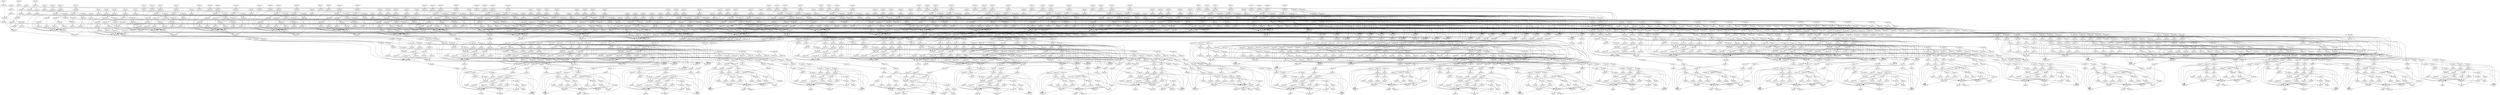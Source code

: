# Network structure generated by ABC

digraph network {
Node126 -> Node1799 [style = solid];
Node127 -> Node1800 [style = solid];
Node128 -> Node1801 [style = solid];
Node129 -> Node1802 [style = solid];
Node130 -> Node1803 [style = solid];
Node131 -> Node1832 [style = solid];
Node132 -> Node1833 [style = solid];
Node133 -> Node1834 [style = solid];
Node134 -> Node1835 [style = solid];
Node135 -> Node1836 [style = solid];
Node136 -> Node1865 [style = solid];
Node137 -> Node1866 [style = solid];
Node138 -> Node1867 [style = solid];
Node139 -> Node1868 [style = solid];
Node140 -> Node1869 [style = solid];
Node141 -> Node1898 [style = solid];
Node142 -> Node1899 [style = solid];
Node143 -> Node1900 [style = solid];
Node144 -> Node1901 [style = solid];
Node145 -> Node1902 [style = solid];
Node146 -> Node1931 [style = solid];
Node147 -> Node1932 [style = solid];
Node148 -> Node1933 [style = solid];
Node149 -> Node1934 [style = solid];
Node150 -> Node1935 [style = solid];
Node151 -> Node1964 [style = solid];
Node152 -> Node1965 [style = solid];
Node153 -> Node1966 [style = solid];
Node154 -> Node1967 [style = solid];
Node155 -> Node1968 [style = solid];
Node156 -> Node1997 [style = solid];
Node157 -> Node1998 [style = solid];
Node158 -> Node1999 [style = solid];
Node159 -> Node2000 [style = solid];
Node160 -> Node2001 [style = solid];
Node161 -> Node2030 [style = solid];
Node162 -> Node2031 [style = solid];
Node163 -> Node2032 [style = solid];
Node164 -> Node2033 [style = solid];
Node165 -> Node2034 [style = solid];
Node166 -> Node2063 [style = solid];
Node167 -> Node2064 [style = solid];
Node168 -> Node2065 [style = solid];
Node169 -> Node2066 [style = solid];
Node170 -> Node2067 [style = solid];
Node171 -> Node2096 [style = solid];
Node172 -> Node2097 [style = solid];
Node173 -> Node2098 [style = solid];
Node174 -> Node2099 [style = solid];
Node175 -> Node2100 [style = solid];
Node176 -> Node2129 [style = solid];
Node177 -> Node2130 [style = solid];
Node178 -> Node2131 [style = solid];
Node179 -> Node2132 [style = solid];
Node180 -> Node2133 [style = solid];
Node181 -> Node2162 [style = solid];
Node182 -> Node2163 [style = solid];
Node183 -> Node2164 [style = solid];
Node184 -> Node2165 [style = solid];
Node185 -> Node2166 [style = solid];
Node186 -> Node2195 [style = solid];
Node187 -> Node2196 [style = solid];
Node188 -> Node2197 [style = solid];
Node189 -> Node2198 [style = solid];
Node190 -> Node2199 [style = solid];
Node191 -> Node2228 [style = solid];
Node192 -> Node2229 [style = solid];
Node193 -> Node2230 [style = solid];
Node194 -> Node2231 [style = solid];
Node195 -> Node2232 [style = solid];
Node196 -> Node2261 [style = solid];
Node197 -> Node2262 [style = solid];
Node198 -> Node2263 [style = solid];
Node199 -> Node2264 [style = solid];
Node200 -> Node2265 [style = solid];
Node201 -> Node2294 [style = solid];
Node202 -> Node2295 [style = solid];
Node203 -> Node2296 [style = solid];
Node204 -> Node2297 [style = solid];
Node205 -> Node2298 [style = solid];
Node206 -> Node2327 [style = solid];
Node207 -> Node2328 [style = solid];
Node208 -> Node2329 [style = solid];
Node209 -> Node2330 [style = solid];
Node210 -> Node2331 [style = solid];
Node211 -> Node2360 [style = solid];
Node212 -> Node2361 [style = solid];
Node213 -> Node2362 [style = solid];
Node214 -> Node2363 [style = solid];
Node215 -> Node2364 [style = solid];
Node216 -> Node2393 [style = solid];
Node217 -> Node2394 [style = solid];
Node218 -> Node2395 [style = solid];
Node219 -> Node2396 [style = solid];
Node220 -> Node2397 [style = solid];
Node221 -> Node2426 [style = solid];
Node222 -> Node2427 [style = solid];
Node223 -> Node2428 [style = solid];
Node224 -> Node2429 [style = solid];
Node225 -> Node2430 [style = solid];
Node226 -> Node2459 [style = solid];
Node227 -> Node2460 [style = solid];
Node228 -> Node2461 [style = solid];
Node229 -> Node2462 [style = solid];
Node230 -> Node2463 [style = solid];
Node231 -> Node2492 [style = solid];
Node232 -> Node2493 [style = solid];
Node233 -> Node2494 [style = solid];
Node234 -> Node2495 [style = solid];
Node235 -> Node2496 [style = solid];
Node236 -> Node2525 [style = solid];
Node237 -> Node2526 [style = solid];
Node238 -> Node2527 [style = solid];
Node239 -> Node2528 [style = solid];
Node240 -> Node2529 [style = solid];
Node241 -> Node2558 [style = solid];
Node242 -> Node2559 [style = solid];
Node243 -> Node2560 [style = solid];
Node244 -> Node2561 [style = solid];
Node245 -> Node2562 [style = solid];
Node246 -> Node2573 [style = solid];
Node247 -> Node2574 [style = solid];
Node248 -> Node2575 [style = solid];
Node249 -> Node2576 [style = solid];
Node250 -> Node2577 [style = solid];
Node251 -> Node273 [style = solid];
Node251 -> Node258 [style = solid];
Node252 -> Node273 [style = solid];
Node252 -> Node251 [style = solid];
Node253 -> Node273 [style = solid];
Node253 -> Node258 [style = solid];
Node254 -> Node124 [style = solid];
Node254 -> Node125 [style = solid];
Node255 -> Node273 [style = solid];
Node255 -> Node258 [style = solid];
Node256 -> Node257 [style = solid];
Node256 -> Node273 [style = solid];
Node257 -> Node273 [style = solid];
Node257 -> Node258 [style = solid];
Node258 -> Node122 [style = solid];
Node258 -> Node123 [style = solid];
Node259 -> Node123 [style = solid];
Node259 -> Node269 [style = solid];
Node260 -> Node124 [style = solid];
Node260 -> Node273 [style = solid];
Node261 -> Node124 [style = solid];
Node261 -> Node125 [style = solid];
Node262 -> Node252 [style = solid];
Node262 -> Node253 [style = solid];
Node263 -> Node254 [style = solid];
Node263 -> Node261 [style = solid];
Node264 -> Node124 [style = solid];
Node264 -> Node273 [style = solid];
Node265 -> Node256 [style = solid];
Node265 -> Node255 [style = solid];
Node266 -> Node123 [style = solid];
Node266 -> Node269 [style = solid];
Node267 -> Node259 [style = solid];
Node267 -> Node122 [style = solid];
Node268 -> Node262 [style = solid];
Node268 -> Node123 [style = solid];
Node269 -> Node260 [style = solid];
Node269 -> Node261 [style = solid];
Node270 -> Node265 [style = solid];
Node270 -> Node123 [style = solid];
Node271 -> Node263 [style = solid];
Node271 -> Node264 [style = solid];
Node272 -> Node271 [style = solid];
Node272 -> Node123 [style = solid];
Node273 -> Node121 [style = solid];
Node273 -> Node122 [style = solid];
Node274 -> Node273 [style = solid];
Node274 -> Node266 [style = solid];
Node275 -> Node273 [style = solid];
Node275 -> Node267 [style = solid];
Node276 -> Node268 [style = solid];
Node276 -> Node269 [style = solid];
Node277 -> Node270 [style = solid];
Node277 -> Node271 [style = solid];
Node278 -> Node272 [style = solid];
Node278 -> Node273 [style = solid];
Node279 -> Node285 [style = solid];
Node279 -> Node284 [style = solid];
Node280 -> Node287 [style = solid];
Node280 -> Node286 [style = solid];
Node281 -> Node289 [style = solid];
Node281 -> Node288 [style = solid];
Node282 -> Node284 [style = solid];
Node282 -> Node290 [style = solid];
Node283 -> Node284 [style = solid];
Node283 -> Node291 [style = solid];
Node284 -> Node120 [style = solid];
Node284 -> Node119 [style = solid];
Node285 -> Node286 [style = solid];
Node285 -> Node118 [style = solid];
Node286 -> Node294 [style = solid];
Node286 -> Node293 [style = solid];
Node287 -> Node292 [style = solid];
Node287 -> Node118 [style = solid];
Node288 -> Node297 [style = solid];
Node288 -> Node296 [style = solid];
Node289 -> Node295 [style = solid];
Node289 -> Node118 [style = solid];
Node290 -> Node298 [style = solid];
Node290 -> Node119 [style = solid];
Node291 -> Node118 [style = solid];
Node291 -> Node288 [style = solid];
Node292 -> Node301 [style = solid];
Node292 -> Node302 [style = solid];
Node293 -> Node117 [style = solid];
Node293 -> Node284 [style = solid];
Node294 -> Node303 [style = solid];
Node294 -> Node296 [style = solid];
Node295 -> Node305 [style = solid];
Node295 -> Node304 [style = solid];
Node296 -> Node117 [style = solid];
Node296 -> Node116 [style = solid];
Node297 -> Node117 [style = solid];
Node297 -> Node284 [style = solid];
Node298 -> Node118 [style = solid];
Node298 -> Node288 [style = solid];
Node299 -> Node119 [style = solid];
Node299 -> Node118 [style = solid];
Node300 -> Node284 [style = solid];
Node300 -> Node299 [style = solid];
Node301 -> Node300 [style = solid];
Node301 -> Node284 [style = solid];
Node302 -> Node284 [style = solid];
Node302 -> Node299 [style = solid];
Node303 -> Node117 [style = solid];
Node303 -> Node116 [style = solid];
Node304 -> Node284 [style = solid];
Node304 -> Node299 [style = solid];
Node305 -> Node284 [style = solid];
Node305 -> Node306 [style = solid];
Node306 -> Node284 [style = solid];
Node306 -> Node299 [style = solid];
Node307 -> Node313 [style = solid];
Node307 -> Node312 [style = solid];
Node308 -> Node315 [style = solid];
Node308 -> Node314 [style = solid];
Node309 -> Node317 [style = solid];
Node309 -> Node316 [style = solid];
Node310 -> Node312 [style = solid];
Node310 -> Node318 [style = solid];
Node311 -> Node312 [style = solid];
Node311 -> Node319 [style = solid];
Node312 -> Node115 [style = solid];
Node312 -> Node114 [style = solid];
Node313 -> Node314 [style = solid];
Node313 -> Node113 [style = solid];
Node314 -> Node322 [style = solid];
Node314 -> Node321 [style = solid];
Node315 -> Node320 [style = solid];
Node315 -> Node113 [style = solid];
Node316 -> Node325 [style = solid];
Node316 -> Node324 [style = solid];
Node317 -> Node323 [style = solid];
Node317 -> Node113 [style = solid];
Node318 -> Node326 [style = solid];
Node318 -> Node114 [style = solid];
Node319 -> Node113 [style = solid];
Node319 -> Node316 [style = solid];
Node320 -> Node329 [style = solid];
Node320 -> Node330 [style = solid];
Node321 -> Node112 [style = solid];
Node321 -> Node312 [style = solid];
Node322 -> Node331 [style = solid];
Node322 -> Node324 [style = solid];
Node323 -> Node333 [style = solid];
Node323 -> Node332 [style = solid];
Node324 -> Node112 [style = solid];
Node324 -> Node111 [style = solid];
Node325 -> Node112 [style = solid];
Node325 -> Node312 [style = solid];
Node326 -> Node113 [style = solid];
Node326 -> Node316 [style = solid];
Node327 -> Node114 [style = solid];
Node327 -> Node113 [style = solid];
Node328 -> Node312 [style = solid];
Node328 -> Node327 [style = solid];
Node329 -> Node328 [style = solid];
Node329 -> Node312 [style = solid];
Node330 -> Node312 [style = solid];
Node330 -> Node327 [style = solid];
Node331 -> Node112 [style = solid];
Node331 -> Node111 [style = solid];
Node332 -> Node312 [style = solid];
Node332 -> Node327 [style = solid];
Node333 -> Node312 [style = solid];
Node333 -> Node334 [style = solid];
Node334 -> Node312 [style = solid];
Node334 -> Node327 [style = solid];
Node335 -> Node341 [style = solid];
Node335 -> Node340 [style = solid];
Node336 -> Node343 [style = solid];
Node336 -> Node342 [style = solid];
Node337 -> Node345 [style = solid];
Node337 -> Node344 [style = solid];
Node338 -> Node340 [style = solid];
Node338 -> Node346 [style = solid];
Node339 -> Node340 [style = solid];
Node339 -> Node347 [style = solid];
Node340 -> Node110 [style = solid];
Node340 -> Node109 [style = solid];
Node341 -> Node342 [style = solid];
Node341 -> Node108 [style = solid];
Node342 -> Node350 [style = solid];
Node342 -> Node349 [style = solid];
Node343 -> Node348 [style = solid];
Node343 -> Node108 [style = solid];
Node344 -> Node353 [style = solid];
Node344 -> Node352 [style = solid];
Node345 -> Node351 [style = solid];
Node345 -> Node108 [style = solid];
Node346 -> Node354 [style = solid];
Node346 -> Node109 [style = solid];
Node347 -> Node108 [style = solid];
Node347 -> Node344 [style = solid];
Node348 -> Node357 [style = solid];
Node348 -> Node358 [style = solid];
Node349 -> Node107 [style = solid];
Node349 -> Node340 [style = solid];
Node350 -> Node359 [style = solid];
Node350 -> Node352 [style = solid];
Node351 -> Node361 [style = solid];
Node351 -> Node360 [style = solid];
Node352 -> Node107 [style = solid];
Node352 -> Node106 [style = solid];
Node353 -> Node107 [style = solid];
Node353 -> Node340 [style = solid];
Node354 -> Node108 [style = solid];
Node354 -> Node344 [style = solid];
Node355 -> Node109 [style = solid];
Node355 -> Node108 [style = solid];
Node356 -> Node340 [style = solid];
Node356 -> Node355 [style = solid];
Node357 -> Node356 [style = solid];
Node357 -> Node340 [style = solid];
Node358 -> Node340 [style = solid];
Node358 -> Node355 [style = solid];
Node359 -> Node107 [style = solid];
Node359 -> Node106 [style = solid];
Node360 -> Node340 [style = solid];
Node360 -> Node355 [style = solid];
Node361 -> Node340 [style = solid];
Node361 -> Node362 [style = solid];
Node362 -> Node340 [style = solid];
Node362 -> Node355 [style = solid];
Node363 -> Node369 [style = solid];
Node363 -> Node368 [style = solid];
Node364 -> Node371 [style = solid];
Node364 -> Node370 [style = solid];
Node365 -> Node373 [style = solid];
Node365 -> Node372 [style = solid];
Node366 -> Node368 [style = solid];
Node366 -> Node374 [style = solid];
Node367 -> Node368 [style = solid];
Node367 -> Node375 [style = solid];
Node368 -> Node105 [style = solid];
Node368 -> Node104 [style = solid];
Node369 -> Node370 [style = solid];
Node369 -> Node103 [style = solid];
Node370 -> Node378 [style = solid];
Node370 -> Node377 [style = solid];
Node371 -> Node376 [style = solid];
Node371 -> Node103 [style = solid];
Node372 -> Node381 [style = solid];
Node372 -> Node380 [style = solid];
Node373 -> Node379 [style = solid];
Node373 -> Node103 [style = solid];
Node374 -> Node382 [style = solid];
Node374 -> Node104 [style = solid];
Node375 -> Node103 [style = solid];
Node375 -> Node372 [style = solid];
Node376 -> Node385 [style = solid];
Node376 -> Node386 [style = solid];
Node377 -> Node102 [style = solid];
Node377 -> Node368 [style = solid];
Node378 -> Node387 [style = solid];
Node378 -> Node380 [style = solid];
Node379 -> Node389 [style = solid];
Node379 -> Node388 [style = solid];
Node380 -> Node102 [style = solid];
Node380 -> Node101 [style = solid];
Node381 -> Node102 [style = solid];
Node381 -> Node368 [style = solid];
Node382 -> Node103 [style = solid];
Node382 -> Node372 [style = solid];
Node383 -> Node104 [style = solid];
Node383 -> Node103 [style = solid];
Node384 -> Node368 [style = solid];
Node384 -> Node383 [style = solid];
Node385 -> Node384 [style = solid];
Node385 -> Node368 [style = solid];
Node386 -> Node368 [style = solid];
Node386 -> Node383 [style = solid];
Node387 -> Node102 [style = solid];
Node387 -> Node101 [style = solid];
Node388 -> Node368 [style = solid];
Node388 -> Node383 [style = solid];
Node389 -> Node368 [style = solid];
Node389 -> Node390 [style = solid];
Node390 -> Node368 [style = solid];
Node390 -> Node383 [style = solid];
Node391 -> Node397 [style = solid];
Node391 -> Node396 [style = solid];
Node392 -> Node399 [style = solid];
Node392 -> Node398 [style = solid];
Node393 -> Node401 [style = solid];
Node393 -> Node400 [style = solid];
Node394 -> Node396 [style = solid];
Node394 -> Node402 [style = solid];
Node395 -> Node396 [style = solid];
Node395 -> Node403 [style = solid];
Node396 -> Node100 [style = solid];
Node396 -> Node99 [style = solid];
Node397 -> Node398 [style = solid];
Node397 -> Node98 [style = solid];
Node398 -> Node406 [style = solid];
Node398 -> Node405 [style = solid];
Node399 -> Node404 [style = solid];
Node399 -> Node98 [style = solid];
Node400 -> Node409 [style = solid];
Node400 -> Node408 [style = solid];
Node401 -> Node407 [style = solid];
Node401 -> Node98 [style = solid];
Node402 -> Node410 [style = solid];
Node402 -> Node99 [style = solid];
Node403 -> Node98 [style = solid];
Node403 -> Node400 [style = solid];
Node404 -> Node413 [style = solid];
Node404 -> Node414 [style = solid];
Node405 -> Node97 [style = solid];
Node405 -> Node396 [style = solid];
Node406 -> Node415 [style = solid];
Node406 -> Node408 [style = solid];
Node407 -> Node417 [style = solid];
Node407 -> Node416 [style = solid];
Node408 -> Node97 [style = solid];
Node408 -> Node96 [style = solid];
Node409 -> Node97 [style = solid];
Node409 -> Node396 [style = solid];
Node410 -> Node98 [style = solid];
Node410 -> Node400 [style = solid];
Node411 -> Node99 [style = solid];
Node411 -> Node98 [style = solid];
Node412 -> Node396 [style = solid];
Node412 -> Node411 [style = solid];
Node413 -> Node412 [style = solid];
Node413 -> Node396 [style = solid];
Node414 -> Node396 [style = solid];
Node414 -> Node411 [style = solid];
Node415 -> Node97 [style = solid];
Node415 -> Node96 [style = solid];
Node416 -> Node396 [style = solid];
Node416 -> Node411 [style = solid];
Node417 -> Node396 [style = solid];
Node417 -> Node418 [style = solid];
Node418 -> Node396 [style = solid];
Node418 -> Node411 [style = solid];
Node419 -> Node425 [style = solid];
Node419 -> Node424 [style = solid];
Node420 -> Node427 [style = solid];
Node420 -> Node426 [style = solid];
Node421 -> Node429 [style = solid];
Node421 -> Node428 [style = solid];
Node422 -> Node424 [style = solid];
Node422 -> Node430 [style = solid];
Node423 -> Node424 [style = solid];
Node423 -> Node431 [style = solid];
Node424 -> Node95 [style = solid];
Node424 -> Node94 [style = solid];
Node425 -> Node426 [style = solid];
Node425 -> Node93 [style = solid];
Node426 -> Node434 [style = solid];
Node426 -> Node433 [style = solid];
Node427 -> Node432 [style = solid];
Node427 -> Node93 [style = solid];
Node428 -> Node437 [style = solid];
Node428 -> Node436 [style = solid];
Node429 -> Node435 [style = solid];
Node429 -> Node93 [style = solid];
Node430 -> Node438 [style = solid];
Node430 -> Node94 [style = solid];
Node431 -> Node93 [style = solid];
Node431 -> Node428 [style = solid];
Node432 -> Node441 [style = solid];
Node432 -> Node442 [style = solid];
Node433 -> Node92 [style = solid];
Node433 -> Node424 [style = solid];
Node434 -> Node443 [style = solid];
Node434 -> Node436 [style = solid];
Node435 -> Node445 [style = solid];
Node435 -> Node444 [style = solid];
Node436 -> Node92 [style = solid];
Node436 -> Node91 [style = solid];
Node437 -> Node92 [style = solid];
Node437 -> Node424 [style = solid];
Node438 -> Node93 [style = solid];
Node438 -> Node428 [style = solid];
Node439 -> Node94 [style = solid];
Node439 -> Node93 [style = solid];
Node440 -> Node424 [style = solid];
Node440 -> Node439 [style = solid];
Node441 -> Node440 [style = solid];
Node441 -> Node424 [style = solid];
Node442 -> Node424 [style = solid];
Node442 -> Node439 [style = solid];
Node443 -> Node92 [style = solid];
Node443 -> Node91 [style = solid];
Node444 -> Node424 [style = solid];
Node444 -> Node439 [style = solid];
Node445 -> Node424 [style = solid];
Node445 -> Node446 [style = solid];
Node446 -> Node424 [style = solid];
Node446 -> Node439 [style = solid];
Node447 -> Node453 [style = solid];
Node447 -> Node452 [style = solid];
Node448 -> Node455 [style = solid];
Node448 -> Node454 [style = solid];
Node449 -> Node457 [style = solid];
Node449 -> Node456 [style = solid];
Node450 -> Node452 [style = solid];
Node450 -> Node458 [style = solid];
Node451 -> Node452 [style = solid];
Node451 -> Node459 [style = solid];
Node452 -> Node90 [style = solid];
Node452 -> Node89 [style = solid];
Node453 -> Node454 [style = solid];
Node453 -> Node88 [style = solid];
Node454 -> Node462 [style = solid];
Node454 -> Node461 [style = solid];
Node455 -> Node460 [style = solid];
Node455 -> Node88 [style = solid];
Node456 -> Node465 [style = solid];
Node456 -> Node464 [style = solid];
Node457 -> Node463 [style = solid];
Node457 -> Node88 [style = solid];
Node458 -> Node466 [style = solid];
Node458 -> Node89 [style = solid];
Node459 -> Node88 [style = solid];
Node459 -> Node456 [style = solid];
Node460 -> Node469 [style = solid];
Node460 -> Node470 [style = solid];
Node461 -> Node87 [style = solid];
Node461 -> Node452 [style = solid];
Node462 -> Node471 [style = solid];
Node462 -> Node464 [style = solid];
Node463 -> Node473 [style = solid];
Node463 -> Node472 [style = solid];
Node464 -> Node87 [style = solid];
Node464 -> Node86 [style = solid];
Node465 -> Node87 [style = solid];
Node465 -> Node452 [style = solid];
Node466 -> Node88 [style = solid];
Node466 -> Node456 [style = solid];
Node467 -> Node89 [style = solid];
Node467 -> Node88 [style = solid];
Node468 -> Node452 [style = solid];
Node468 -> Node467 [style = solid];
Node469 -> Node468 [style = solid];
Node469 -> Node452 [style = solid];
Node470 -> Node452 [style = solid];
Node470 -> Node467 [style = solid];
Node471 -> Node87 [style = solid];
Node471 -> Node86 [style = solid];
Node472 -> Node452 [style = solid];
Node472 -> Node467 [style = solid];
Node473 -> Node452 [style = solid];
Node473 -> Node474 [style = solid];
Node474 -> Node452 [style = solid];
Node474 -> Node467 [style = solid];
Node475 -> Node481 [style = solid];
Node475 -> Node480 [style = solid];
Node476 -> Node483 [style = solid];
Node476 -> Node482 [style = solid];
Node477 -> Node485 [style = solid];
Node477 -> Node484 [style = solid];
Node478 -> Node480 [style = solid];
Node478 -> Node486 [style = solid];
Node479 -> Node480 [style = solid];
Node479 -> Node487 [style = solid];
Node480 -> Node85 [style = solid];
Node480 -> Node84 [style = solid];
Node481 -> Node482 [style = solid];
Node481 -> Node83 [style = solid];
Node482 -> Node490 [style = solid];
Node482 -> Node489 [style = solid];
Node483 -> Node488 [style = solid];
Node483 -> Node83 [style = solid];
Node484 -> Node493 [style = solid];
Node484 -> Node492 [style = solid];
Node485 -> Node491 [style = solid];
Node485 -> Node83 [style = solid];
Node486 -> Node494 [style = solid];
Node486 -> Node84 [style = solid];
Node487 -> Node83 [style = solid];
Node487 -> Node484 [style = solid];
Node488 -> Node497 [style = solid];
Node488 -> Node498 [style = solid];
Node489 -> Node82 [style = solid];
Node489 -> Node480 [style = solid];
Node490 -> Node499 [style = solid];
Node490 -> Node492 [style = solid];
Node491 -> Node501 [style = solid];
Node491 -> Node500 [style = solid];
Node492 -> Node82 [style = solid];
Node492 -> Node81 [style = solid];
Node493 -> Node82 [style = solid];
Node493 -> Node480 [style = solid];
Node494 -> Node83 [style = solid];
Node494 -> Node484 [style = solid];
Node495 -> Node84 [style = solid];
Node495 -> Node83 [style = solid];
Node496 -> Node480 [style = solid];
Node496 -> Node495 [style = solid];
Node497 -> Node496 [style = solid];
Node497 -> Node480 [style = solid];
Node498 -> Node480 [style = solid];
Node498 -> Node495 [style = solid];
Node499 -> Node82 [style = solid];
Node499 -> Node81 [style = solid];
Node500 -> Node480 [style = solid];
Node500 -> Node495 [style = solid];
Node501 -> Node480 [style = solid];
Node501 -> Node502 [style = solid];
Node502 -> Node480 [style = solid];
Node502 -> Node495 [style = solid];
Node503 -> Node509 [style = solid];
Node503 -> Node508 [style = solid];
Node504 -> Node511 [style = solid];
Node504 -> Node510 [style = solid];
Node505 -> Node513 [style = solid];
Node505 -> Node512 [style = solid];
Node506 -> Node508 [style = solid];
Node506 -> Node514 [style = solid];
Node507 -> Node508 [style = solid];
Node507 -> Node515 [style = solid];
Node508 -> Node80 [style = solid];
Node508 -> Node79 [style = solid];
Node509 -> Node510 [style = solid];
Node509 -> Node78 [style = solid];
Node510 -> Node518 [style = solid];
Node510 -> Node517 [style = solid];
Node511 -> Node516 [style = solid];
Node511 -> Node78 [style = solid];
Node512 -> Node521 [style = solid];
Node512 -> Node520 [style = solid];
Node513 -> Node519 [style = solid];
Node513 -> Node78 [style = solid];
Node514 -> Node522 [style = solid];
Node514 -> Node79 [style = solid];
Node515 -> Node78 [style = solid];
Node515 -> Node512 [style = solid];
Node516 -> Node525 [style = solid];
Node516 -> Node526 [style = solid];
Node517 -> Node77 [style = solid];
Node517 -> Node508 [style = solid];
Node518 -> Node527 [style = solid];
Node518 -> Node520 [style = solid];
Node519 -> Node529 [style = solid];
Node519 -> Node528 [style = solid];
Node520 -> Node77 [style = solid];
Node520 -> Node76 [style = solid];
Node521 -> Node77 [style = solid];
Node521 -> Node508 [style = solid];
Node522 -> Node78 [style = solid];
Node522 -> Node512 [style = solid];
Node523 -> Node79 [style = solid];
Node523 -> Node78 [style = solid];
Node524 -> Node508 [style = solid];
Node524 -> Node523 [style = solid];
Node525 -> Node524 [style = solid];
Node525 -> Node508 [style = solid];
Node526 -> Node508 [style = solid];
Node526 -> Node523 [style = solid];
Node527 -> Node77 [style = solid];
Node527 -> Node76 [style = solid];
Node528 -> Node508 [style = solid];
Node528 -> Node523 [style = solid];
Node529 -> Node508 [style = solid];
Node529 -> Node530 [style = solid];
Node530 -> Node508 [style = solid];
Node530 -> Node523 [style = solid];
Node531 -> Node537 [style = solid];
Node531 -> Node536 [style = solid];
Node532 -> Node539 [style = solid];
Node532 -> Node538 [style = solid];
Node533 -> Node541 [style = solid];
Node533 -> Node540 [style = solid];
Node534 -> Node536 [style = solid];
Node534 -> Node542 [style = solid];
Node535 -> Node536 [style = solid];
Node535 -> Node543 [style = solid];
Node536 -> Node75 [style = solid];
Node536 -> Node74 [style = solid];
Node537 -> Node538 [style = solid];
Node537 -> Node73 [style = solid];
Node538 -> Node546 [style = solid];
Node538 -> Node545 [style = solid];
Node539 -> Node544 [style = solid];
Node539 -> Node73 [style = solid];
Node540 -> Node549 [style = solid];
Node540 -> Node548 [style = solid];
Node541 -> Node547 [style = solid];
Node541 -> Node73 [style = solid];
Node542 -> Node550 [style = solid];
Node542 -> Node74 [style = solid];
Node543 -> Node73 [style = solid];
Node543 -> Node540 [style = solid];
Node544 -> Node553 [style = solid];
Node544 -> Node554 [style = solid];
Node545 -> Node72 [style = solid];
Node545 -> Node536 [style = solid];
Node546 -> Node555 [style = solid];
Node546 -> Node548 [style = solid];
Node547 -> Node557 [style = solid];
Node547 -> Node556 [style = solid];
Node548 -> Node72 [style = solid];
Node548 -> Node71 [style = solid];
Node549 -> Node72 [style = solid];
Node549 -> Node536 [style = solid];
Node550 -> Node73 [style = solid];
Node550 -> Node540 [style = solid];
Node551 -> Node74 [style = solid];
Node551 -> Node73 [style = solid];
Node552 -> Node536 [style = solid];
Node552 -> Node551 [style = solid];
Node553 -> Node552 [style = solid];
Node553 -> Node536 [style = solid];
Node554 -> Node536 [style = solid];
Node554 -> Node551 [style = solid];
Node555 -> Node72 [style = solid];
Node555 -> Node71 [style = solid];
Node556 -> Node536 [style = solid];
Node556 -> Node551 [style = solid];
Node557 -> Node536 [style = solid];
Node557 -> Node558 [style = solid];
Node558 -> Node536 [style = solid];
Node558 -> Node551 [style = solid];
Node559 -> Node565 [style = solid];
Node559 -> Node564 [style = solid];
Node560 -> Node567 [style = solid];
Node560 -> Node566 [style = solid];
Node561 -> Node569 [style = solid];
Node561 -> Node568 [style = solid];
Node562 -> Node564 [style = solid];
Node562 -> Node570 [style = solid];
Node563 -> Node564 [style = solid];
Node563 -> Node571 [style = solid];
Node564 -> Node70 [style = solid];
Node564 -> Node69 [style = solid];
Node565 -> Node566 [style = solid];
Node565 -> Node68 [style = solid];
Node566 -> Node574 [style = solid];
Node566 -> Node573 [style = solid];
Node567 -> Node572 [style = solid];
Node567 -> Node68 [style = solid];
Node568 -> Node577 [style = solid];
Node568 -> Node576 [style = solid];
Node569 -> Node575 [style = solid];
Node569 -> Node68 [style = solid];
Node570 -> Node578 [style = solid];
Node570 -> Node69 [style = solid];
Node571 -> Node68 [style = solid];
Node571 -> Node568 [style = solid];
Node572 -> Node581 [style = solid];
Node572 -> Node582 [style = solid];
Node573 -> Node67 [style = solid];
Node573 -> Node564 [style = solid];
Node574 -> Node583 [style = solid];
Node574 -> Node576 [style = solid];
Node575 -> Node585 [style = solid];
Node575 -> Node584 [style = solid];
Node576 -> Node67 [style = solid];
Node576 -> Node66 [style = solid];
Node577 -> Node67 [style = solid];
Node577 -> Node564 [style = solid];
Node578 -> Node68 [style = solid];
Node578 -> Node568 [style = solid];
Node579 -> Node69 [style = solid];
Node579 -> Node68 [style = solid];
Node580 -> Node564 [style = solid];
Node580 -> Node579 [style = solid];
Node581 -> Node580 [style = solid];
Node581 -> Node564 [style = solid];
Node582 -> Node564 [style = solid];
Node582 -> Node579 [style = solid];
Node583 -> Node67 [style = solid];
Node583 -> Node66 [style = solid];
Node584 -> Node564 [style = solid];
Node584 -> Node579 [style = solid];
Node585 -> Node564 [style = solid];
Node585 -> Node586 [style = solid];
Node586 -> Node564 [style = solid];
Node586 -> Node579 [style = solid];
Node587 -> Node593 [style = solid];
Node587 -> Node592 [style = solid];
Node588 -> Node595 [style = solid];
Node588 -> Node594 [style = solid];
Node589 -> Node597 [style = solid];
Node589 -> Node596 [style = solid];
Node590 -> Node592 [style = solid];
Node590 -> Node598 [style = solid];
Node591 -> Node592 [style = solid];
Node591 -> Node599 [style = solid];
Node592 -> Node65 [style = solid];
Node592 -> Node64 [style = solid];
Node593 -> Node594 [style = solid];
Node593 -> Node63 [style = solid];
Node594 -> Node602 [style = solid];
Node594 -> Node601 [style = solid];
Node595 -> Node600 [style = solid];
Node595 -> Node63 [style = solid];
Node596 -> Node605 [style = solid];
Node596 -> Node604 [style = solid];
Node597 -> Node603 [style = solid];
Node597 -> Node63 [style = solid];
Node598 -> Node606 [style = solid];
Node598 -> Node64 [style = solid];
Node599 -> Node63 [style = solid];
Node599 -> Node596 [style = solid];
Node600 -> Node609 [style = solid];
Node600 -> Node610 [style = solid];
Node601 -> Node62 [style = solid];
Node601 -> Node592 [style = solid];
Node602 -> Node611 [style = solid];
Node602 -> Node604 [style = solid];
Node603 -> Node613 [style = solid];
Node603 -> Node612 [style = solid];
Node604 -> Node62 [style = solid];
Node604 -> Node61 [style = solid];
Node605 -> Node62 [style = solid];
Node605 -> Node592 [style = solid];
Node606 -> Node63 [style = solid];
Node606 -> Node596 [style = solid];
Node607 -> Node64 [style = solid];
Node607 -> Node63 [style = solid];
Node608 -> Node592 [style = solid];
Node608 -> Node607 [style = solid];
Node609 -> Node608 [style = solid];
Node609 -> Node592 [style = solid];
Node610 -> Node592 [style = solid];
Node610 -> Node607 [style = solid];
Node611 -> Node62 [style = solid];
Node611 -> Node61 [style = solid];
Node612 -> Node592 [style = solid];
Node612 -> Node607 [style = solid];
Node613 -> Node592 [style = solid];
Node613 -> Node614 [style = solid];
Node614 -> Node592 [style = solid];
Node614 -> Node607 [style = solid];
Node615 -> Node621 [style = solid];
Node615 -> Node620 [style = solid];
Node616 -> Node623 [style = solid];
Node616 -> Node622 [style = solid];
Node617 -> Node625 [style = solid];
Node617 -> Node624 [style = solid];
Node618 -> Node620 [style = solid];
Node618 -> Node626 [style = solid];
Node619 -> Node620 [style = solid];
Node619 -> Node627 [style = solid];
Node620 -> Node60 [style = solid];
Node620 -> Node59 [style = solid];
Node621 -> Node622 [style = solid];
Node621 -> Node58 [style = solid];
Node622 -> Node630 [style = solid];
Node622 -> Node629 [style = solid];
Node623 -> Node628 [style = solid];
Node623 -> Node58 [style = solid];
Node624 -> Node633 [style = solid];
Node624 -> Node632 [style = solid];
Node625 -> Node631 [style = solid];
Node625 -> Node58 [style = solid];
Node626 -> Node634 [style = solid];
Node626 -> Node59 [style = solid];
Node627 -> Node58 [style = solid];
Node627 -> Node624 [style = solid];
Node628 -> Node637 [style = solid];
Node628 -> Node638 [style = solid];
Node629 -> Node57 [style = solid];
Node629 -> Node620 [style = solid];
Node630 -> Node639 [style = solid];
Node630 -> Node632 [style = solid];
Node631 -> Node641 [style = solid];
Node631 -> Node640 [style = solid];
Node632 -> Node57 [style = solid];
Node632 -> Node56 [style = solid];
Node633 -> Node57 [style = solid];
Node633 -> Node620 [style = solid];
Node634 -> Node58 [style = solid];
Node634 -> Node624 [style = solid];
Node635 -> Node59 [style = solid];
Node635 -> Node58 [style = solid];
Node636 -> Node620 [style = solid];
Node636 -> Node635 [style = solid];
Node637 -> Node636 [style = solid];
Node637 -> Node620 [style = solid];
Node638 -> Node620 [style = solid];
Node638 -> Node635 [style = solid];
Node639 -> Node57 [style = solid];
Node639 -> Node56 [style = solid];
Node640 -> Node620 [style = solid];
Node640 -> Node635 [style = solid];
Node641 -> Node620 [style = solid];
Node641 -> Node642 [style = solid];
Node642 -> Node620 [style = solid];
Node642 -> Node635 [style = solid];
Node643 -> Node649 [style = solid];
Node643 -> Node648 [style = solid];
Node644 -> Node651 [style = solid];
Node644 -> Node650 [style = solid];
Node645 -> Node653 [style = solid];
Node645 -> Node652 [style = solid];
Node646 -> Node648 [style = solid];
Node646 -> Node654 [style = solid];
Node647 -> Node648 [style = solid];
Node647 -> Node655 [style = solid];
Node648 -> Node55 [style = solid];
Node648 -> Node54 [style = solid];
Node649 -> Node650 [style = solid];
Node649 -> Node53 [style = solid];
Node650 -> Node658 [style = solid];
Node650 -> Node657 [style = solid];
Node651 -> Node656 [style = solid];
Node651 -> Node53 [style = solid];
Node652 -> Node661 [style = solid];
Node652 -> Node660 [style = solid];
Node653 -> Node659 [style = solid];
Node653 -> Node53 [style = solid];
Node654 -> Node662 [style = solid];
Node654 -> Node54 [style = solid];
Node655 -> Node53 [style = solid];
Node655 -> Node652 [style = solid];
Node656 -> Node665 [style = solid];
Node656 -> Node666 [style = solid];
Node657 -> Node52 [style = solid];
Node657 -> Node648 [style = solid];
Node658 -> Node667 [style = solid];
Node658 -> Node660 [style = solid];
Node659 -> Node669 [style = solid];
Node659 -> Node668 [style = solid];
Node660 -> Node52 [style = solid];
Node660 -> Node51 [style = solid];
Node661 -> Node52 [style = solid];
Node661 -> Node648 [style = solid];
Node662 -> Node53 [style = solid];
Node662 -> Node652 [style = solid];
Node663 -> Node54 [style = solid];
Node663 -> Node53 [style = solid];
Node664 -> Node648 [style = solid];
Node664 -> Node663 [style = solid];
Node665 -> Node664 [style = solid];
Node665 -> Node648 [style = solid];
Node666 -> Node648 [style = solid];
Node666 -> Node663 [style = solid];
Node667 -> Node52 [style = solid];
Node667 -> Node51 [style = solid];
Node668 -> Node648 [style = solid];
Node668 -> Node663 [style = solid];
Node669 -> Node648 [style = solid];
Node669 -> Node670 [style = solid];
Node670 -> Node648 [style = solid];
Node670 -> Node663 [style = solid];
Node671 -> Node677 [style = solid];
Node671 -> Node676 [style = solid];
Node672 -> Node679 [style = solid];
Node672 -> Node678 [style = solid];
Node673 -> Node681 [style = solid];
Node673 -> Node680 [style = solid];
Node674 -> Node676 [style = solid];
Node674 -> Node682 [style = solid];
Node675 -> Node676 [style = solid];
Node675 -> Node683 [style = solid];
Node676 -> Node50 [style = solid];
Node676 -> Node49 [style = solid];
Node677 -> Node678 [style = solid];
Node677 -> Node48 [style = solid];
Node678 -> Node686 [style = solid];
Node678 -> Node685 [style = solid];
Node679 -> Node684 [style = solid];
Node679 -> Node48 [style = solid];
Node680 -> Node689 [style = solid];
Node680 -> Node688 [style = solid];
Node681 -> Node687 [style = solid];
Node681 -> Node48 [style = solid];
Node682 -> Node690 [style = solid];
Node682 -> Node49 [style = solid];
Node683 -> Node48 [style = solid];
Node683 -> Node680 [style = solid];
Node684 -> Node693 [style = solid];
Node684 -> Node694 [style = solid];
Node685 -> Node47 [style = solid];
Node685 -> Node676 [style = solid];
Node686 -> Node695 [style = solid];
Node686 -> Node688 [style = solid];
Node687 -> Node697 [style = solid];
Node687 -> Node696 [style = solid];
Node688 -> Node47 [style = solid];
Node688 -> Node46 [style = solid];
Node689 -> Node47 [style = solid];
Node689 -> Node676 [style = solid];
Node690 -> Node48 [style = solid];
Node690 -> Node680 [style = solid];
Node691 -> Node49 [style = solid];
Node691 -> Node48 [style = solid];
Node692 -> Node676 [style = solid];
Node692 -> Node691 [style = solid];
Node693 -> Node692 [style = solid];
Node693 -> Node676 [style = solid];
Node694 -> Node676 [style = solid];
Node694 -> Node691 [style = solid];
Node695 -> Node47 [style = solid];
Node695 -> Node46 [style = solid];
Node696 -> Node676 [style = solid];
Node696 -> Node691 [style = solid];
Node697 -> Node676 [style = solid];
Node697 -> Node698 [style = solid];
Node698 -> Node676 [style = solid];
Node698 -> Node691 [style = solid];
Node699 -> Node705 [style = solid];
Node699 -> Node704 [style = solid];
Node700 -> Node707 [style = solid];
Node700 -> Node706 [style = solid];
Node701 -> Node709 [style = solid];
Node701 -> Node708 [style = solid];
Node702 -> Node704 [style = solid];
Node702 -> Node710 [style = solid];
Node703 -> Node704 [style = solid];
Node703 -> Node711 [style = solid];
Node704 -> Node45 [style = solid];
Node704 -> Node44 [style = solid];
Node705 -> Node706 [style = solid];
Node705 -> Node43 [style = solid];
Node706 -> Node714 [style = solid];
Node706 -> Node713 [style = solid];
Node707 -> Node712 [style = solid];
Node707 -> Node43 [style = solid];
Node708 -> Node717 [style = solid];
Node708 -> Node716 [style = solid];
Node709 -> Node715 [style = solid];
Node709 -> Node43 [style = solid];
Node710 -> Node718 [style = solid];
Node710 -> Node44 [style = solid];
Node711 -> Node43 [style = solid];
Node711 -> Node708 [style = solid];
Node712 -> Node721 [style = solid];
Node712 -> Node722 [style = solid];
Node713 -> Node42 [style = solid];
Node713 -> Node704 [style = solid];
Node714 -> Node723 [style = solid];
Node714 -> Node716 [style = solid];
Node715 -> Node725 [style = solid];
Node715 -> Node724 [style = solid];
Node716 -> Node42 [style = solid];
Node716 -> Node41 [style = solid];
Node717 -> Node42 [style = solid];
Node717 -> Node704 [style = solid];
Node718 -> Node43 [style = solid];
Node718 -> Node708 [style = solid];
Node719 -> Node44 [style = solid];
Node719 -> Node43 [style = solid];
Node720 -> Node704 [style = solid];
Node720 -> Node719 [style = solid];
Node721 -> Node720 [style = solid];
Node721 -> Node704 [style = solid];
Node722 -> Node704 [style = solid];
Node722 -> Node719 [style = solid];
Node723 -> Node42 [style = solid];
Node723 -> Node41 [style = solid];
Node724 -> Node704 [style = solid];
Node724 -> Node719 [style = solid];
Node725 -> Node704 [style = solid];
Node725 -> Node726 [style = solid];
Node726 -> Node704 [style = solid];
Node726 -> Node719 [style = solid];
Node727 -> Node733 [style = solid];
Node727 -> Node732 [style = solid];
Node728 -> Node735 [style = solid];
Node728 -> Node734 [style = solid];
Node729 -> Node737 [style = solid];
Node729 -> Node736 [style = solid];
Node730 -> Node732 [style = solid];
Node730 -> Node738 [style = solid];
Node731 -> Node732 [style = solid];
Node731 -> Node739 [style = solid];
Node732 -> Node40 [style = solid];
Node732 -> Node39 [style = solid];
Node733 -> Node734 [style = solid];
Node733 -> Node38 [style = solid];
Node734 -> Node742 [style = solid];
Node734 -> Node741 [style = solid];
Node735 -> Node740 [style = solid];
Node735 -> Node38 [style = solid];
Node736 -> Node745 [style = solid];
Node736 -> Node744 [style = solid];
Node737 -> Node743 [style = solid];
Node737 -> Node38 [style = solid];
Node738 -> Node746 [style = solid];
Node738 -> Node39 [style = solid];
Node739 -> Node38 [style = solid];
Node739 -> Node736 [style = solid];
Node740 -> Node749 [style = solid];
Node740 -> Node750 [style = solid];
Node741 -> Node37 [style = solid];
Node741 -> Node732 [style = solid];
Node742 -> Node751 [style = solid];
Node742 -> Node744 [style = solid];
Node743 -> Node753 [style = solid];
Node743 -> Node752 [style = solid];
Node744 -> Node37 [style = solid];
Node744 -> Node36 [style = solid];
Node745 -> Node37 [style = solid];
Node745 -> Node732 [style = solid];
Node746 -> Node38 [style = solid];
Node746 -> Node736 [style = solid];
Node747 -> Node39 [style = solid];
Node747 -> Node38 [style = solid];
Node748 -> Node732 [style = solid];
Node748 -> Node747 [style = solid];
Node749 -> Node748 [style = solid];
Node749 -> Node732 [style = solid];
Node750 -> Node732 [style = solid];
Node750 -> Node747 [style = solid];
Node751 -> Node37 [style = solid];
Node751 -> Node36 [style = solid];
Node752 -> Node732 [style = solid];
Node752 -> Node747 [style = solid];
Node753 -> Node732 [style = solid];
Node753 -> Node754 [style = solid];
Node754 -> Node732 [style = solid];
Node754 -> Node747 [style = solid];
Node755 -> Node761 [style = solid];
Node755 -> Node760 [style = solid];
Node756 -> Node763 [style = solid];
Node756 -> Node762 [style = solid];
Node757 -> Node765 [style = solid];
Node757 -> Node764 [style = solid];
Node758 -> Node760 [style = solid];
Node758 -> Node766 [style = solid];
Node759 -> Node760 [style = solid];
Node759 -> Node767 [style = solid];
Node760 -> Node35 [style = solid];
Node760 -> Node34 [style = solid];
Node761 -> Node762 [style = solid];
Node761 -> Node33 [style = solid];
Node762 -> Node770 [style = solid];
Node762 -> Node769 [style = solid];
Node763 -> Node768 [style = solid];
Node763 -> Node33 [style = solid];
Node764 -> Node773 [style = solid];
Node764 -> Node772 [style = solid];
Node765 -> Node771 [style = solid];
Node765 -> Node33 [style = solid];
Node766 -> Node774 [style = solid];
Node766 -> Node34 [style = solid];
Node767 -> Node33 [style = solid];
Node767 -> Node764 [style = solid];
Node768 -> Node777 [style = solid];
Node768 -> Node778 [style = solid];
Node769 -> Node32 [style = solid];
Node769 -> Node760 [style = solid];
Node770 -> Node779 [style = solid];
Node770 -> Node772 [style = solid];
Node771 -> Node781 [style = solid];
Node771 -> Node780 [style = solid];
Node772 -> Node32 [style = solid];
Node772 -> Node31 [style = solid];
Node773 -> Node32 [style = solid];
Node773 -> Node760 [style = solid];
Node774 -> Node33 [style = solid];
Node774 -> Node764 [style = solid];
Node775 -> Node34 [style = solid];
Node775 -> Node33 [style = solid];
Node776 -> Node760 [style = solid];
Node776 -> Node775 [style = solid];
Node777 -> Node776 [style = solid];
Node777 -> Node760 [style = solid];
Node778 -> Node760 [style = solid];
Node778 -> Node775 [style = solid];
Node779 -> Node32 [style = solid];
Node779 -> Node31 [style = solid];
Node780 -> Node760 [style = solid];
Node780 -> Node775 [style = solid];
Node781 -> Node760 [style = solid];
Node781 -> Node782 [style = solid];
Node782 -> Node760 [style = solid];
Node782 -> Node775 [style = solid];
Node783 -> Node789 [style = solid];
Node783 -> Node788 [style = solid];
Node784 -> Node791 [style = solid];
Node784 -> Node790 [style = solid];
Node785 -> Node793 [style = solid];
Node785 -> Node792 [style = solid];
Node786 -> Node788 [style = solid];
Node786 -> Node794 [style = solid];
Node787 -> Node788 [style = solid];
Node787 -> Node795 [style = solid];
Node788 -> Node30 [style = solid];
Node788 -> Node29 [style = solid];
Node789 -> Node790 [style = solid];
Node789 -> Node28 [style = solid];
Node790 -> Node798 [style = solid];
Node790 -> Node797 [style = solid];
Node791 -> Node796 [style = solid];
Node791 -> Node28 [style = solid];
Node792 -> Node801 [style = solid];
Node792 -> Node800 [style = solid];
Node793 -> Node799 [style = solid];
Node793 -> Node28 [style = solid];
Node794 -> Node802 [style = solid];
Node794 -> Node29 [style = solid];
Node795 -> Node28 [style = solid];
Node795 -> Node792 [style = solid];
Node796 -> Node805 [style = solid];
Node796 -> Node806 [style = solid];
Node797 -> Node27 [style = solid];
Node797 -> Node788 [style = solid];
Node798 -> Node807 [style = solid];
Node798 -> Node800 [style = solid];
Node799 -> Node809 [style = solid];
Node799 -> Node808 [style = solid];
Node800 -> Node27 [style = solid];
Node800 -> Node26 [style = solid];
Node801 -> Node27 [style = solid];
Node801 -> Node788 [style = solid];
Node802 -> Node28 [style = solid];
Node802 -> Node792 [style = solid];
Node803 -> Node29 [style = solid];
Node803 -> Node28 [style = solid];
Node804 -> Node788 [style = solid];
Node804 -> Node803 [style = solid];
Node805 -> Node804 [style = solid];
Node805 -> Node788 [style = solid];
Node806 -> Node788 [style = solid];
Node806 -> Node803 [style = solid];
Node807 -> Node27 [style = solid];
Node807 -> Node26 [style = solid];
Node808 -> Node788 [style = solid];
Node808 -> Node803 [style = solid];
Node809 -> Node788 [style = solid];
Node809 -> Node810 [style = solid];
Node810 -> Node788 [style = solid];
Node810 -> Node803 [style = solid];
Node811 -> Node817 [style = solid];
Node811 -> Node816 [style = solid];
Node812 -> Node819 [style = solid];
Node812 -> Node818 [style = solid];
Node813 -> Node821 [style = solid];
Node813 -> Node820 [style = solid];
Node814 -> Node816 [style = solid];
Node814 -> Node822 [style = solid];
Node815 -> Node816 [style = solid];
Node815 -> Node823 [style = solid];
Node816 -> Node25 [style = solid];
Node816 -> Node24 [style = solid];
Node817 -> Node818 [style = solid];
Node817 -> Node23 [style = solid];
Node818 -> Node826 [style = solid];
Node818 -> Node825 [style = solid];
Node819 -> Node824 [style = solid];
Node819 -> Node23 [style = solid];
Node820 -> Node829 [style = solid];
Node820 -> Node828 [style = solid];
Node821 -> Node827 [style = solid];
Node821 -> Node23 [style = solid];
Node822 -> Node830 [style = solid];
Node822 -> Node24 [style = solid];
Node823 -> Node23 [style = solid];
Node823 -> Node820 [style = solid];
Node824 -> Node833 [style = solid];
Node824 -> Node834 [style = solid];
Node825 -> Node22 [style = solid];
Node825 -> Node816 [style = solid];
Node826 -> Node835 [style = solid];
Node826 -> Node828 [style = solid];
Node827 -> Node837 [style = solid];
Node827 -> Node836 [style = solid];
Node828 -> Node22 [style = solid];
Node828 -> Node21 [style = solid];
Node829 -> Node22 [style = solid];
Node829 -> Node816 [style = solid];
Node830 -> Node23 [style = solid];
Node830 -> Node820 [style = solid];
Node831 -> Node24 [style = solid];
Node831 -> Node23 [style = solid];
Node832 -> Node816 [style = solid];
Node832 -> Node831 [style = solid];
Node833 -> Node832 [style = solid];
Node833 -> Node816 [style = solid];
Node834 -> Node816 [style = solid];
Node834 -> Node831 [style = solid];
Node835 -> Node22 [style = solid];
Node835 -> Node21 [style = solid];
Node836 -> Node816 [style = solid];
Node836 -> Node831 [style = solid];
Node837 -> Node816 [style = solid];
Node837 -> Node838 [style = solid];
Node838 -> Node816 [style = solid];
Node838 -> Node831 [style = solid];
Node839 -> Node845 [style = solid];
Node839 -> Node844 [style = solid];
Node840 -> Node847 [style = solid];
Node840 -> Node846 [style = solid];
Node841 -> Node849 [style = solid];
Node841 -> Node848 [style = solid];
Node842 -> Node844 [style = solid];
Node842 -> Node850 [style = solid];
Node843 -> Node844 [style = solid];
Node843 -> Node851 [style = solid];
Node844 -> Node20 [style = solid];
Node844 -> Node19 [style = solid];
Node845 -> Node846 [style = solid];
Node845 -> Node18 [style = solid];
Node846 -> Node854 [style = solid];
Node846 -> Node853 [style = solid];
Node847 -> Node852 [style = solid];
Node847 -> Node18 [style = solid];
Node848 -> Node857 [style = solid];
Node848 -> Node856 [style = solid];
Node849 -> Node855 [style = solid];
Node849 -> Node18 [style = solid];
Node850 -> Node858 [style = solid];
Node850 -> Node19 [style = solid];
Node851 -> Node18 [style = solid];
Node851 -> Node848 [style = solid];
Node852 -> Node861 [style = solid];
Node852 -> Node862 [style = solid];
Node853 -> Node17 [style = solid];
Node853 -> Node844 [style = solid];
Node854 -> Node863 [style = solid];
Node854 -> Node856 [style = solid];
Node855 -> Node865 [style = solid];
Node855 -> Node864 [style = solid];
Node856 -> Node17 [style = solid];
Node856 -> Node16 [style = solid];
Node857 -> Node17 [style = solid];
Node857 -> Node844 [style = solid];
Node858 -> Node18 [style = solid];
Node858 -> Node848 [style = solid];
Node859 -> Node19 [style = solid];
Node859 -> Node18 [style = solid];
Node860 -> Node844 [style = solid];
Node860 -> Node859 [style = solid];
Node861 -> Node860 [style = solid];
Node861 -> Node844 [style = solid];
Node862 -> Node844 [style = solid];
Node862 -> Node859 [style = solid];
Node863 -> Node17 [style = solid];
Node863 -> Node16 [style = solid];
Node864 -> Node844 [style = solid];
Node864 -> Node859 [style = solid];
Node865 -> Node844 [style = solid];
Node865 -> Node866 [style = solid];
Node866 -> Node844 [style = solid];
Node866 -> Node859 [style = solid];
Node867 -> Node873 [style = solid];
Node867 -> Node872 [style = solid];
Node868 -> Node875 [style = solid];
Node868 -> Node874 [style = solid];
Node869 -> Node877 [style = solid];
Node869 -> Node876 [style = solid];
Node870 -> Node872 [style = solid];
Node870 -> Node878 [style = solid];
Node871 -> Node872 [style = solid];
Node871 -> Node879 [style = solid];
Node872 -> Node15 [style = solid];
Node872 -> Node14 [style = solid];
Node873 -> Node874 [style = solid];
Node873 -> Node13 [style = solid];
Node874 -> Node882 [style = solid];
Node874 -> Node881 [style = solid];
Node875 -> Node880 [style = solid];
Node875 -> Node13 [style = solid];
Node876 -> Node885 [style = solid];
Node876 -> Node884 [style = solid];
Node877 -> Node883 [style = solid];
Node877 -> Node13 [style = solid];
Node878 -> Node886 [style = solid];
Node878 -> Node14 [style = solid];
Node879 -> Node13 [style = solid];
Node879 -> Node876 [style = solid];
Node880 -> Node889 [style = solid];
Node880 -> Node890 [style = solid];
Node881 -> Node12 [style = solid];
Node881 -> Node872 [style = solid];
Node882 -> Node891 [style = solid];
Node882 -> Node884 [style = solid];
Node883 -> Node893 [style = solid];
Node883 -> Node892 [style = solid];
Node884 -> Node12 [style = solid];
Node884 -> Node11 [style = solid];
Node885 -> Node12 [style = solid];
Node885 -> Node872 [style = solid];
Node886 -> Node13 [style = solid];
Node886 -> Node876 [style = solid];
Node887 -> Node14 [style = solid];
Node887 -> Node13 [style = solid];
Node888 -> Node872 [style = solid];
Node888 -> Node887 [style = solid];
Node889 -> Node888 [style = solid];
Node889 -> Node872 [style = solid];
Node890 -> Node872 [style = solid];
Node890 -> Node887 [style = solid];
Node891 -> Node12 [style = solid];
Node891 -> Node11 [style = solid];
Node892 -> Node872 [style = solid];
Node892 -> Node887 [style = solid];
Node893 -> Node872 [style = solid];
Node893 -> Node894 [style = solid];
Node894 -> Node872 [style = solid];
Node894 -> Node887 [style = solid];
Node895 -> Node901 [style = solid];
Node895 -> Node900 [style = solid];
Node896 -> Node903 [style = solid];
Node896 -> Node902 [style = solid];
Node897 -> Node905 [style = solid];
Node897 -> Node904 [style = solid];
Node898 -> Node900 [style = solid];
Node898 -> Node906 [style = solid];
Node899 -> Node900 [style = solid];
Node899 -> Node907 [style = solid];
Node900 -> Node10 [style = solid];
Node900 -> Node9 [style = solid];
Node901 -> Node902 [style = solid];
Node901 -> Node8 [style = solid];
Node902 -> Node910 [style = solid];
Node902 -> Node909 [style = solid];
Node903 -> Node908 [style = solid];
Node903 -> Node8 [style = solid];
Node904 -> Node913 [style = solid];
Node904 -> Node912 [style = solid];
Node905 -> Node911 [style = solid];
Node905 -> Node8 [style = solid];
Node906 -> Node914 [style = solid];
Node906 -> Node9 [style = solid];
Node907 -> Node8 [style = solid];
Node907 -> Node904 [style = solid];
Node908 -> Node917 [style = solid];
Node908 -> Node918 [style = solid];
Node909 -> Node7 [style = solid];
Node909 -> Node900 [style = solid];
Node910 -> Node919 [style = solid];
Node910 -> Node912 [style = solid];
Node911 -> Node921 [style = solid];
Node911 -> Node920 [style = solid];
Node912 -> Node7 [style = solid];
Node912 -> Node6 [style = solid];
Node913 -> Node7 [style = solid];
Node913 -> Node900 [style = solid];
Node914 -> Node8 [style = solid];
Node914 -> Node904 [style = solid];
Node915 -> Node9 [style = solid];
Node915 -> Node8 [style = solid];
Node916 -> Node900 [style = solid];
Node916 -> Node915 [style = solid];
Node917 -> Node916 [style = solid];
Node917 -> Node900 [style = solid];
Node918 -> Node900 [style = solid];
Node918 -> Node915 [style = solid];
Node919 -> Node7 [style = solid];
Node919 -> Node6 [style = solid];
Node920 -> Node900 [style = solid];
Node920 -> Node915 [style = solid];
Node921 -> Node900 [style = solid];
Node921 -> Node922 [style = solid];
Node922 -> Node900 [style = solid];
Node922 -> Node915 [style = solid];
Node923 -> Node929 [style = solid];
Node923 -> Node928 [style = solid];
Node924 -> Node931 [style = solid];
Node924 -> Node930 [style = solid];
Node925 -> Node933 [style = solid];
Node925 -> Node932 [style = solid];
Node926 -> Node928 [style = solid];
Node926 -> Node934 [style = solid];
Node927 -> Node928 [style = solid];
Node927 -> Node935 [style = solid];
Node928 -> Node5 [style = solid];
Node928 -> Node4 [style = solid];
Node929 -> Node930 [style = solid];
Node929 -> Node3 [style = solid];
Node930 -> Node938 [style = solid];
Node930 -> Node937 [style = solid];
Node931 -> Node936 [style = solid];
Node931 -> Node3 [style = solid];
Node932 -> Node941 [style = solid];
Node932 -> Node940 [style = solid];
Node933 -> Node939 [style = solid];
Node933 -> Node3 [style = solid];
Node934 -> Node942 [style = solid];
Node934 -> Node4 [style = solid];
Node935 -> Node3 [style = solid];
Node935 -> Node932 [style = solid];
Node936 -> Node945 [style = solid];
Node936 -> Node946 [style = solid];
Node937 -> Node2 [style = solid];
Node937 -> Node928 [style = solid];
Node938 -> Node947 [style = solid];
Node938 -> Node940 [style = solid];
Node939 -> Node949 [style = solid];
Node939 -> Node948 [style = solid];
Node940 -> Node2 [style = solid];
Node940 -> Node1 [style = solid];
Node941 -> Node2 [style = solid];
Node941 -> Node928 [style = solid];
Node942 -> Node3 [style = solid];
Node942 -> Node932 [style = solid];
Node943 -> Node4 [style = solid];
Node943 -> Node3 [style = solid];
Node944 -> Node928 [style = solid];
Node944 -> Node943 [style = solid];
Node945 -> Node944 [style = solid];
Node945 -> Node928 [style = solid];
Node946 -> Node928 [style = solid];
Node946 -> Node943 [style = solid];
Node947 -> Node2 [style = solid];
Node947 -> Node1 [style = solid];
Node948 -> Node928 [style = solid];
Node948 -> Node943 [style = solid];
Node949 -> Node928 [style = solid];
Node949 -> Node950 [style = solid];
Node950 -> Node928 [style = solid];
Node950 -> Node943 [style = solid];
Node951 -> Node973 [style = solid];
Node951 -> Node958 [style = solid];
Node952 -> Node973 [style = solid];
Node952 -> Node951 [style = solid];
Node953 -> Node973 [style = solid];
Node953 -> Node958 [style = solid];
Node954 -> Node980 [style = solid];
Node954 -> Node979 [style = solid];
Node955 -> Node973 [style = solid];
Node955 -> Node958 [style = solid];
Node956 -> Node957 [style = solid];
Node956 -> Node973 [style = solid];
Node957 -> Node973 [style = solid];
Node957 -> Node958 [style = solid];
Node958 -> Node982 [style = solid];
Node958 -> Node981 [style = solid];
Node959 -> Node981 [style = solid];
Node959 -> Node969 [style = solid];
Node960 -> Node980 [style = solid];
Node960 -> Node973 [style = solid];
Node961 -> Node980 [style = solid];
Node961 -> Node979 [style = solid];
Node962 -> Node952 [style = solid];
Node962 -> Node953 [style = solid];
Node963 -> Node954 [style = solid];
Node963 -> Node961 [style = solid];
Node964 -> Node980 [style = solid];
Node964 -> Node973 [style = solid];
Node965 -> Node956 [style = solid];
Node965 -> Node955 [style = solid];
Node966 -> Node981 [style = solid];
Node966 -> Node969 [style = solid];
Node967 -> Node959 [style = solid];
Node967 -> Node982 [style = solid];
Node968 -> Node962 [style = solid];
Node968 -> Node981 [style = solid];
Node969 -> Node960 [style = solid];
Node969 -> Node961 [style = solid];
Node970 -> Node965 [style = solid];
Node970 -> Node981 [style = solid];
Node971 -> Node963 [style = solid];
Node971 -> Node964 [style = solid];
Node972 -> Node971 [style = solid];
Node972 -> Node981 [style = solid];
Node973 -> Node983 [style = solid];
Node973 -> Node982 [style = solid];
Node974 -> Node973 [style = solid];
Node974 -> Node966 [style = solid];
Node975 -> Node973 [style = solid];
Node975 -> Node967 [style = solid];
Node976 -> Node968 [style = solid];
Node976 -> Node969 [style = solid];
Node977 -> Node970 [style = solid];
Node977 -> Node971 [style = solid];
Node978 -> Node972 [style = solid];
Node978 -> Node973 [style = solid];
Node979 -> Node274 [style = solid];
Node980 -> Node279 [style = solid];
Node981 -> Node307 [style = solid];
Node982 -> Node335 [style = solid];
Node983 -> Node363 [style = solid];
Node984 -> Node391 [style = solid];
Node985 -> Node419 [style = solid];
Node986 -> Node447 [style = solid];
Node987 -> Node475 [style = solid];
Node988 -> Node503 [style = solid];
Node989 -> Node995 [style = solid];
Node989 -> Node994 [style = solid];
Node990 -> Node997 [style = solid];
Node990 -> Node996 [style = solid];
Node991 -> Node999 [style = solid];
Node991 -> Node998 [style = solid];
Node992 -> Node994 [style = solid];
Node992 -> Node1000 [style = solid];
Node993 -> Node994 [style = solid];
Node993 -> Node1001 [style = solid];
Node994 -> Node984 [style = solid];
Node994 -> Node985 [style = solid];
Node995 -> Node996 [style = solid];
Node995 -> Node986 [style = solid];
Node996 -> Node1004 [style = solid];
Node996 -> Node1003 [style = solid];
Node997 -> Node1002 [style = solid];
Node997 -> Node986 [style = solid];
Node998 -> Node1007 [style = solid];
Node998 -> Node1006 [style = solid];
Node999 -> Node1005 [style = solid];
Node999 -> Node986 [style = solid];
Node1000 -> Node1008 [style = solid];
Node1000 -> Node985 [style = solid];
Node1001 -> Node986 [style = solid];
Node1001 -> Node998 [style = solid];
Node1002 -> Node1011 [style = solid];
Node1002 -> Node1012 [style = solid];
Node1003 -> Node987 [style = solid];
Node1003 -> Node994 [style = solid];
Node1004 -> Node1013 [style = solid];
Node1004 -> Node1006 [style = solid];
Node1005 -> Node1015 [style = solid];
Node1005 -> Node1014 [style = solid];
Node1006 -> Node987 [style = solid];
Node1006 -> Node988 [style = solid];
Node1007 -> Node987 [style = solid];
Node1007 -> Node994 [style = solid];
Node1008 -> Node986 [style = solid];
Node1008 -> Node998 [style = solid];
Node1009 -> Node985 [style = solid];
Node1009 -> Node986 [style = solid];
Node1010 -> Node994 [style = solid];
Node1010 -> Node1009 [style = solid];
Node1011 -> Node1010 [style = solid];
Node1011 -> Node994 [style = solid];
Node1012 -> Node994 [style = solid];
Node1012 -> Node1009 [style = solid];
Node1013 -> Node987 [style = solid];
Node1013 -> Node988 [style = solid];
Node1014 -> Node994 [style = solid];
Node1014 -> Node1009 [style = solid];
Node1015 -> Node994 [style = solid];
Node1015 -> Node1016 [style = solid];
Node1016 -> Node994 [style = solid];
Node1016 -> Node1009 [style = solid];
Node1017 -> Node531 [style = solid];
Node1018 -> Node559 [style = solid];
Node1019 -> Node587 [style = solid];
Node1020 -> Node615 [style = solid];
Node1021 -> Node643 [style = solid];
Node1022 -> Node1028 [style = solid];
Node1022 -> Node1027 [style = solid];
Node1023 -> Node1030 [style = solid];
Node1023 -> Node1029 [style = solid];
Node1024 -> Node1032 [style = solid];
Node1024 -> Node1031 [style = solid];
Node1025 -> Node1027 [style = solid];
Node1025 -> Node1033 [style = solid];
Node1026 -> Node1027 [style = solid];
Node1026 -> Node1034 [style = solid];
Node1027 -> Node1017 [style = solid];
Node1027 -> Node1018 [style = solid];
Node1028 -> Node1029 [style = solid];
Node1028 -> Node1019 [style = solid];
Node1029 -> Node1037 [style = solid];
Node1029 -> Node1036 [style = solid];
Node1030 -> Node1035 [style = solid];
Node1030 -> Node1019 [style = solid];
Node1031 -> Node1040 [style = solid];
Node1031 -> Node1039 [style = solid];
Node1032 -> Node1038 [style = solid];
Node1032 -> Node1019 [style = solid];
Node1033 -> Node1041 [style = solid];
Node1033 -> Node1018 [style = solid];
Node1034 -> Node1019 [style = solid];
Node1034 -> Node1031 [style = solid];
Node1035 -> Node1044 [style = solid];
Node1035 -> Node1045 [style = solid];
Node1036 -> Node1020 [style = solid];
Node1036 -> Node1027 [style = solid];
Node1037 -> Node1046 [style = solid];
Node1037 -> Node1039 [style = solid];
Node1038 -> Node1048 [style = solid];
Node1038 -> Node1047 [style = solid];
Node1039 -> Node1020 [style = solid];
Node1039 -> Node1021 [style = solid];
Node1040 -> Node1020 [style = solid];
Node1040 -> Node1027 [style = solid];
Node1041 -> Node1019 [style = solid];
Node1041 -> Node1031 [style = solid];
Node1042 -> Node1018 [style = solid];
Node1042 -> Node1019 [style = solid];
Node1043 -> Node1027 [style = solid];
Node1043 -> Node1042 [style = solid];
Node1044 -> Node1043 [style = solid];
Node1044 -> Node1027 [style = solid];
Node1045 -> Node1027 [style = solid];
Node1045 -> Node1042 [style = solid];
Node1046 -> Node1020 [style = solid];
Node1046 -> Node1021 [style = solid];
Node1047 -> Node1027 [style = solid];
Node1047 -> Node1042 [style = solid];
Node1048 -> Node1027 [style = solid];
Node1048 -> Node1049 [style = solid];
Node1049 -> Node1027 [style = solid];
Node1049 -> Node1042 [style = solid];
Node1050 -> Node671 [style = solid];
Node1051 -> Node699 [style = solid];
Node1052 -> Node727 [style = solid];
Node1053 -> Node755 [style = solid];
Node1054 -> Node783 [style = solid];
Node1055 -> Node1061 [style = solid];
Node1055 -> Node1060 [style = solid];
Node1056 -> Node1063 [style = solid];
Node1056 -> Node1062 [style = solid];
Node1057 -> Node1065 [style = solid];
Node1057 -> Node1064 [style = solid];
Node1058 -> Node1060 [style = solid];
Node1058 -> Node1066 [style = solid];
Node1059 -> Node1060 [style = solid];
Node1059 -> Node1067 [style = solid];
Node1060 -> Node1050 [style = solid];
Node1060 -> Node1051 [style = solid];
Node1061 -> Node1062 [style = solid];
Node1061 -> Node1052 [style = solid];
Node1062 -> Node1070 [style = solid];
Node1062 -> Node1069 [style = solid];
Node1063 -> Node1068 [style = solid];
Node1063 -> Node1052 [style = solid];
Node1064 -> Node1073 [style = solid];
Node1064 -> Node1072 [style = solid];
Node1065 -> Node1071 [style = solid];
Node1065 -> Node1052 [style = solid];
Node1066 -> Node1074 [style = solid];
Node1066 -> Node1051 [style = solid];
Node1067 -> Node1052 [style = solid];
Node1067 -> Node1064 [style = solid];
Node1068 -> Node1077 [style = solid];
Node1068 -> Node1078 [style = solid];
Node1069 -> Node1053 [style = solid];
Node1069 -> Node1060 [style = solid];
Node1070 -> Node1079 [style = solid];
Node1070 -> Node1072 [style = solid];
Node1071 -> Node1081 [style = solid];
Node1071 -> Node1080 [style = solid];
Node1072 -> Node1053 [style = solid];
Node1072 -> Node1054 [style = solid];
Node1073 -> Node1053 [style = solid];
Node1073 -> Node1060 [style = solid];
Node1074 -> Node1052 [style = solid];
Node1074 -> Node1064 [style = solid];
Node1075 -> Node1051 [style = solid];
Node1075 -> Node1052 [style = solid];
Node1076 -> Node1060 [style = solid];
Node1076 -> Node1075 [style = solid];
Node1077 -> Node1076 [style = solid];
Node1077 -> Node1060 [style = solid];
Node1078 -> Node1060 [style = solid];
Node1078 -> Node1075 [style = solid];
Node1079 -> Node1053 [style = solid];
Node1079 -> Node1054 [style = solid];
Node1080 -> Node1060 [style = solid];
Node1080 -> Node1075 [style = solid];
Node1081 -> Node1060 [style = solid];
Node1081 -> Node1082 [style = solid];
Node1082 -> Node1060 [style = solid];
Node1082 -> Node1075 [style = solid];
Node1083 -> Node811 [style = solid];
Node1084 -> Node839 [style = solid];
Node1085 -> Node867 [style = solid];
Node1086 -> Node895 [style = solid];
Node1087 -> Node923 [style = solid];
Node1088 -> Node1094 [style = solid];
Node1088 -> Node1093 [style = solid];
Node1089 -> Node1096 [style = solid];
Node1089 -> Node1095 [style = solid];
Node1090 -> Node1098 [style = solid];
Node1090 -> Node1097 [style = solid];
Node1091 -> Node1093 [style = solid];
Node1091 -> Node1099 [style = solid];
Node1092 -> Node1093 [style = solid];
Node1092 -> Node1100 [style = solid];
Node1093 -> Node1083 [style = solid];
Node1093 -> Node1084 [style = solid];
Node1094 -> Node1095 [style = solid];
Node1094 -> Node1085 [style = solid];
Node1095 -> Node1103 [style = solid];
Node1095 -> Node1102 [style = solid];
Node1096 -> Node1101 [style = solid];
Node1096 -> Node1085 [style = solid];
Node1097 -> Node1106 [style = solid];
Node1097 -> Node1105 [style = solid];
Node1098 -> Node1104 [style = solid];
Node1098 -> Node1085 [style = solid];
Node1099 -> Node1107 [style = solid];
Node1099 -> Node1084 [style = solid];
Node1100 -> Node1085 [style = solid];
Node1100 -> Node1097 [style = solid];
Node1101 -> Node1110 [style = solid];
Node1101 -> Node1111 [style = solid];
Node1102 -> Node1086 [style = solid];
Node1102 -> Node1093 [style = solid];
Node1103 -> Node1112 [style = solid];
Node1103 -> Node1105 [style = solid];
Node1104 -> Node1114 [style = solid];
Node1104 -> Node1113 [style = solid];
Node1105 -> Node1086 [style = solid];
Node1105 -> Node1087 [style = solid];
Node1106 -> Node1086 [style = solid];
Node1106 -> Node1093 [style = solid];
Node1107 -> Node1085 [style = solid];
Node1107 -> Node1097 [style = solid];
Node1108 -> Node1084 [style = solid];
Node1108 -> Node1085 [style = solid];
Node1109 -> Node1093 [style = solid];
Node1109 -> Node1108 [style = solid];
Node1110 -> Node1109 [style = solid];
Node1110 -> Node1093 [style = solid];
Node1111 -> Node1093 [style = solid];
Node1111 -> Node1108 [style = solid];
Node1112 -> Node1086 [style = solid];
Node1112 -> Node1087 [style = solid];
Node1113 -> Node1093 [style = solid];
Node1113 -> Node1108 [style = solid];
Node1114 -> Node1093 [style = solid];
Node1114 -> Node1115 [style = solid];
Node1115 -> Node1093 [style = solid];
Node1115 -> Node1108 [style = solid];
Node1116 -> Node275 [style = solid];
Node1117 -> Node280 [style = solid];
Node1118 -> Node308 [style = solid];
Node1119 -> Node336 [style = solid];
Node1120 -> Node364 [style = solid];
Node1121 -> Node1127 [style = solid];
Node1121 -> Node1126 [style = solid];
Node1122 -> Node1129 [style = solid];
Node1122 -> Node1128 [style = solid];
Node1123 -> Node1131 [style = solid];
Node1123 -> Node1130 [style = solid];
Node1124 -> Node1126 [style = solid];
Node1124 -> Node1132 [style = solid];
Node1125 -> Node1126 [style = solid];
Node1125 -> Node1133 [style = solid];
Node1126 -> Node1116 [style = solid];
Node1126 -> Node1117 [style = solid];
Node1127 -> Node1128 [style = solid];
Node1127 -> Node1118 [style = solid];
Node1128 -> Node1136 [style = solid];
Node1128 -> Node1135 [style = solid];
Node1129 -> Node1134 [style = solid];
Node1129 -> Node1118 [style = solid];
Node1130 -> Node1139 [style = solid];
Node1130 -> Node1138 [style = solid];
Node1131 -> Node1137 [style = solid];
Node1131 -> Node1118 [style = solid];
Node1132 -> Node1140 [style = solid];
Node1132 -> Node1117 [style = solid];
Node1133 -> Node1118 [style = solid];
Node1133 -> Node1130 [style = solid];
Node1134 -> Node1143 [style = solid];
Node1134 -> Node1144 [style = solid];
Node1135 -> Node1119 [style = solid];
Node1135 -> Node1126 [style = solid];
Node1136 -> Node1145 [style = solid];
Node1136 -> Node1138 [style = solid];
Node1137 -> Node1147 [style = solid];
Node1137 -> Node1146 [style = solid];
Node1138 -> Node1119 [style = solid];
Node1138 -> Node1120 [style = solid];
Node1139 -> Node1119 [style = solid];
Node1139 -> Node1126 [style = solid];
Node1140 -> Node1118 [style = solid];
Node1140 -> Node1130 [style = solid];
Node1141 -> Node1117 [style = solid];
Node1141 -> Node1118 [style = solid];
Node1142 -> Node1126 [style = solid];
Node1142 -> Node1141 [style = solid];
Node1143 -> Node1142 [style = solid];
Node1143 -> Node1126 [style = solid];
Node1144 -> Node1126 [style = solid];
Node1144 -> Node1141 [style = solid];
Node1145 -> Node1119 [style = solid];
Node1145 -> Node1120 [style = solid];
Node1146 -> Node1126 [style = solid];
Node1146 -> Node1141 [style = solid];
Node1147 -> Node1126 [style = solid];
Node1147 -> Node1148 [style = solid];
Node1148 -> Node1126 [style = solid];
Node1148 -> Node1141 [style = solid];
Node1149 -> Node392 [style = solid];
Node1150 -> Node420 [style = solid];
Node1151 -> Node448 [style = solid];
Node1152 -> Node476 [style = solid];
Node1153 -> Node504 [style = solid];
Node1154 -> Node1160 [style = solid];
Node1154 -> Node1159 [style = solid];
Node1155 -> Node1162 [style = solid];
Node1155 -> Node1161 [style = solid];
Node1156 -> Node1164 [style = solid];
Node1156 -> Node1163 [style = solid];
Node1157 -> Node1159 [style = solid];
Node1157 -> Node1165 [style = solid];
Node1158 -> Node1159 [style = solid];
Node1158 -> Node1166 [style = solid];
Node1159 -> Node1149 [style = solid];
Node1159 -> Node1150 [style = solid];
Node1160 -> Node1161 [style = solid];
Node1160 -> Node1151 [style = solid];
Node1161 -> Node1169 [style = solid];
Node1161 -> Node1168 [style = solid];
Node1162 -> Node1167 [style = solid];
Node1162 -> Node1151 [style = solid];
Node1163 -> Node1172 [style = solid];
Node1163 -> Node1171 [style = solid];
Node1164 -> Node1170 [style = solid];
Node1164 -> Node1151 [style = solid];
Node1165 -> Node1173 [style = solid];
Node1165 -> Node1150 [style = solid];
Node1166 -> Node1151 [style = solid];
Node1166 -> Node1163 [style = solid];
Node1167 -> Node1176 [style = solid];
Node1167 -> Node1177 [style = solid];
Node1168 -> Node1152 [style = solid];
Node1168 -> Node1159 [style = solid];
Node1169 -> Node1178 [style = solid];
Node1169 -> Node1171 [style = solid];
Node1170 -> Node1180 [style = solid];
Node1170 -> Node1179 [style = solid];
Node1171 -> Node1152 [style = solid];
Node1171 -> Node1153 [style = solid];
Node1172 -> Node1152 [style = solid];
Node1172 -> Node1159 [style = solid];
Node1173 -> Node1151 [style = solid];
Node1173 -> Node1163 [style = solid];
Node1174 -> Node1150 [style = solid];
Node1174 -> Node1151 [style = solid];
Node1175 -> Node1159 [style = solid];
Node1175 -> Node1174 [style = solid];
Node1176 -> Node1175 [style = solid];
Node1176 -> Node1159 [style = solid];
Node1177 -> Node1159 [style = solid];
Node1177 -> Node1174 [style = solid];
Node1178 -> Node1152 [style = solid];
Node1178 -> Node1153 [style = solid];
Node1179 -> Node1159 [style = solid];
Node1179 -> Node1174 [style = solid];
Node1180 -> Node1159 [style = solid];
Node1180 -> Node1181 [style = solid];
Node1181 -> Node1159 [style = solid];
Node1181 -> Node1174 [style = solid];
Node1182 -> Node532 [style = solid];
Node1183 -> Node560 [style = solid];
Node1184 -> Node588 [style = solid];
Node1185 -> Node616 [style = solid];
Node1186 -> Node644 [style = solid];
Node1187 -> Node1193 [style = solid];
Node1187 -> Node1192 [style = solid];
Node1188 -> Node1195 [style = solid];
Node1188 -> Node1194 [style = solid];
Node1189 -> Node1197 [style = solid];
Node1189 -> Node1196 [style = solid];
Node1190 -> Node1192 [style = solid];
Node1190 -> Node1198 [style = solid];
Node1191 -> Node1192 [style = solid];
Node1191 -> Node1199 [style = solid];
Node1192 -> Node1182 [style = solid];
Node1192 -> Node1183 [style = solid];
Node1193 -> Node1194 [style = solid];
Node1193 -> Node1184 [style = solid];
Node1194 -> Node1202 [style = solid];
Node1194 -> Node1201 [style = solid];
Node1195 -> Node1200 [style = solid];
Node1195 -> Node1184 [style = solid];
Node1196 -> Node1205 [style = solid];
Node1196 -> Node1204 [style = solid];
Node1197 -> Node1203 [style = solid];
Node1197 -> Node1184 [style = solid];
Node1198 -> Node1206 [style = solid];
Node1198 -> Node1183 [style = solid];
Node1199 -> Node1184 [style = solid];
Node1199 -> Node1196 [style = solid];
Node1200 -> Node1209 [style = solid];
Node1200 -> Node1210 [style = solid];
Node1201 -> Node1185 [style = solid];
Node1201 -> Node1192 [style = solid];
Node1202 -> Node1211 [style = solid];
Node1202 -> Node1204 [style = solid];
Node1203 -> Node1213 [style = solid];
Node1203 -> Node1212 [style = solid];
Node1204 -> Node1185 [style = solid];
Node1204 -> Node1186 [style = solid];
Node1205 -> Node1185 [style = solid];
Node1205 -> Node1192 [style = solid];
Node1206 -> Node1184 [style = solid];
Node1206 -> Node1196 [style = solid];
Node1207 -> Node1183 [style = solid];
Node1207 -> Node1184 [style = solid];
Node1208 -> Node1192 [style = solid];
Node1208 -> Node1207 [style = solid];
Node1209 -> Node1208 [style = solid];
Node1209 -> Node1192 [style = solid];
Node1210 -> Node1192 [style = solid];
Node1210 -> Node1207 [style = solid];
Node1211 -> Node1185 [style = solid];
Node1211 -> Node1186 [style = solid];
Node1212 -> Node1192 [style = solid];
Node1212 -> Node1207 [style = solid];
Node1213 -> Node1192 [style = solid];
Node1213 -> Node1214 [style = solid];
Node1214 -> Node1192 [style = solid];
Node1214 -> Node1207 [style = solid];
Node1215 -> Node672 [style = solid];
Node1216 -> Node700 [style = solid];
Node1217 -> Node728 [style = solid];
Node1218 -> Node756 [style = solid];
Node1219 -> Node784 [style = solid];
Node1220 -> Node1226 [style = solid];
Node1220 -> Node1225 [style = solid];
Node1221 -> Node1228 [style = solid];
Node1221 -> Node1227 [style = solid];
Node1222 -> Node1230 [style = solid];
Node1222 -> Node1229 [style = solid];
Node1223 -> Node1225 [style = solid];
Node1223 -> Node1231 [style = solid];
Node1224 -> Node1225 [style = solid];
Node1224 -> Node1232 [style = solid];
Node1225 -> Node1215 [style = solid];
Node1225 -> Node1216 [style = solid];
Node1226 -> Node1227 [style = solid];
Node1226 -> Node1217 [style = solid];
Node1227 -> Node1235 [style = solid];
Node1227 -> Node1234 [style = solid];
Node1228 -> Node1233 [style = solid];
Node1228 -> Node1217 [style = solid];
Node1229 -> Node1238 [style = solid];
Node1229 -> Node1237 [style = solid];
Node1230 -> Node1236 [style = solid];
Node1230 -> Node1217 [style = solid];
Node1231 -> Node1239 [style = solid];
Node1231 -> Node1216 [style = solid];
Node1232 -> Node1217 [style = solid];
Node1232 -> Node1229 [style = solid];
Node1233 -> Node1242 [style = solid];
Node1233 -> Node1243 [style = solid];
Node1234 -> Node1218 [style = solid];
Node1234 -> Node1225 [style = solid];
Node1235 -> Node1244 [style = solid];
Node1235 -> Node1237 [style = solid];
Node1236 -> Node1246 [style = solid];
Node1236 -> Node1245 [style = solid];
Node1237 -> Node1218 [style = solid];
Node1237 -> Node1219 [style = solid];
Node1238 -> Node1218 [style = solid];
Node1238 -> Node1225 [style = solid];
Node1239 -> Node1217 [style = solid];
Node1239 -> Node1229 [style = solid];
Node1240 -> Node1216 [style = solid];
Node1240 -> Node1217 [style = solid];
Node1241 -> Node1225 [style = solid];
Node1241 -> Node1240 [style = solid];
Node1242 -> Node1241 [style = solid];
Node1242 -> Node1225 [style = solid];
Node1243 -> Node1225 [style = solid];
Node1243 -> Node1240 [style = solid];
Node1244 -> Node1218 [style = solid];
Node1244 -> Node1219 [style = solid];
Node1245 -> Node1225 [style = solid];
Node1245 -> Node1240 [style = solid];
Node1246 -> Node1225 [style = solid];
Node1246 -> Node1247 [style = solid];
Node1247 -> Node1225 [style = solid];
Node1247 -> Node1240 [style = solid];
Node1248 -> Node812 [style = solid];
Node1249 -> Node840 [style = solid];
Node1250 -> Node868 [style = solid];
Node1251 -> Node896 [style = solid];
Node1252 -> Node924 [style = solid];
Node1253 -> Node1259 [style = solid];
Node1253 -> Node1258 [style = solid];
Node1254 -> Node1261 [style = solid];
Node1254 -> Node1260 [style = solid];
Node1255 -> Node1263 [style = solid];
Node1255 -> Node1262 [style = solid];
Node1256 -> Node1258 [style = solid];
Node1256 -> Node1264 [style = solid];
Node1257 -> Node1258 [style = solid];
Node1257 -> Node1265 [style = solid];
Node1258 -> Node1248 [style = solid];
Node1258 -> Node1249 [style = solid];
Node1259 -> Node1260 [style = solid];
Node1259 -> Node1250 [style = solid];
Node1260 -> Node1268 [style = solid];
Node1260 -> Node1267 [style = solid];
Node1261 -> Node1266 [style = solid];
Node1261 -> Node1250 [style = solid];
Node1262 -> Node1271 [style = solid];
Node1262 -> Node1270 [style = solid];
Node1263 -> Node1269 [style = solid];
Node1263 -> Node1250 [style = solid];
Node1264 -> Node1272 [style = solid];
Node1264 -> Node1249 [style = solid];
Node1265 -> Node1250 [style = solid];
Node1265 -> Node1262 [style = solid];
Node1266 -> Node1275 [style = solid];
Node1266 -> Node1276 [style = solid];
Node1267 -> Node1251 [style = solid];
Node1267 -> Node1258 [style = solid];
Node1268 -> Node1277 [style = solid];
Node1268 -> Node1270 [style = solid];
Node1269 -> Node1279 [style = solid];
Node1269 -> Node1278 [style = solid];
Node1270 -> Node1251 [style = solid];
Node1270 -> Node1252 [style = solid];
Node1271 -> Node1251 [style = solid];
Node1271 -> Node1258 [style = solid];
Node1272 -> Node1250 [style = solid];
Node1272 -> Node1262 [style = solid];
Node1273 -> Node1249 [style = solid];
Node1273 -> Node1250 [style = solid];
Node1274 -> Node1258 [style = solid];
Node1274 -> Node1273 [style = solid];
Node1275 -> Node1274 [style = solid];
Node1275 -> Node1258 [style = solid];
Node1276 -> Node1258 [style = solid];
Node1276 -> Node1273 [style = solid];
Node1277 -> Node1251 [style = solid];
Node1277 -> Node1252 [style = solid];
Node1278 -> Node1258 [style = solid];
Node1278 -> Node1273 [style = solid];
Node1279 -> Node1258 [style = solid];
Node1279 -> Node1280 [style = solid];
Node1280 -> Node1258 [style = solid];
Node1280 -> Node1273 [style = solid];
Node1281 -> Node276 [style = solid];
Node1282 -> Node281 [style = solid];
Node1283 -> Node309 [style = solid];
Node1284 -> Node337 [style = solid];
Node1285 -> Node365 [style = solid];
Node1286 -> Node1292 [style = solid];
Node1286 -> Node1291 [style = solid];
Node1287 -> Node1294 [style = solid];
Node1287 -> Node1293 [style = solid];
Node1288 -> Node1296 [style = solid];
Node1288 -> Node1295 [style = solid];
Node1289 -> Node1291 [style = solid];
Node1289 -> Node1297 [style = solid];
Node1290 -> Node1291 [style = solid];
Node1290 -> Node1298 [style = solid];
Node1291 -> Node1281 [style = solid];
Node1291 -> Node1282 [style = solid];
Node1292 -> Node1293 [style = solid];
Node1292 -> Node1283 [style = solid];
Node1293 -> Node1301 [style = solid];
Node1293 -> Node1300 [style = solid];
Node1294 -> Node1299 [style = solid];
Node1294 -> Node1283 [style = solid];
Node1295 -> Node1304 [style = solid];
Node1295 -> Node1303 [style = solid];
Node1296 -> Node1302 [style = solid];
Node1296 -> Node1283 [style = solid];
Node1297 -> Node1305 [style = solid];
Node1297 -> Node1282 [style = solid];
Node1298 -> Node1283 [style = solid];
Node1298 -> Node1295 [style = solid];
Node1299 -> Node1308 [style = solid];
Node1299 -> Node1309 [style = solid];
Node1300 -> Node1284 [style = solid];
Node1300 -> Node1291 [style = solid];
Node1301 -> Node1310 [style = solid];
Node1301 -> Node1303 [style = solid];
Node1302 -> Node1312 [style = solid];
Node1302 -> Node1311 [style = solid];
Node1303 -> Node1284 [style = solid];
Node1303 -> Node1285 [style = solid];
Node1304 -> Node1284 [style = solid];
Node1304 -> Node1291 [style = solid];
Node1305 -> Node1283 [style = solid];
Node1305 -> Node1295 [style = solid];
Node1306 -> Node1282 [style = solid];
Node1306 -> Node1283 [style = solid];
Node1307 -> Node1291 [style = solid];
Node1307 -> Node1306 [style = solid];
Node1308 -> Node1307 [style = solid];
Node1308 -> Node1291 [style = solid];
Node1309 -> Node1291 [style = solid];
Node1309 -> Node1306 [style = solid];
Node1310 -> Node1284 [style = solid];
Node1310 -> Node1285 [style = solid];
Node1311 -> Node1291 [style = solid];
Node1311 -> Node1306 [style = solid];
Node1312 -> Node1291 [style = solid];
Node1312 -> Node1313 [style = solid];
Node1313 -> Node1291 [style = solid];
Node1313 -> Node1306 [style = solid];
Node1314 -> Node393 [style = solid];
Node1315 -> Node421 [style = solid];
Node1316 -> Node449 [style = solid];
Node1317 -> Node477 [style = solid];
Node1318 -> Node505 [style = solid];
Node1319 -> Node1325 [style = solid];
Node1319 -> Node1324 [style = solid];
Node1320 -> Node1327 [style = solid];
Node1320 -> Node1326 [style = solid];
Node1321 -> Node1329 [style = solid];
Node1321 -> Node1328 [style = solid];
Node1322 -> Node1324 [style = solid];
Node1322 -> Node1330 [style = solid];
Node1323 -> Node1324 [style = solid];
Node1323 -> Node1331 [style = solid];
Node1324 -> Node1314 [style = solid];
Node1324 -> Node1315 [style = solid];
Node1325 -> Node1326 [style = solid];
Node1325 -> Node1316 [style = solid];
Node1326 -> Node1334 [style = solid];
Node1326 -> Node1333 [style = solid];
Node1327 -> Node1332 [style = solid];
Node1327 -> Node1316 [style = solid];
Node1328 -> Node1337 [style = solid];
Node1328 -> Node1336 [style = solid];
Node1329 -> Node1335 [style = solid];
Node1329 -> Node1316 [style = solid];
Node1330 -> Node1338 [style = solid];
Node1330 -> Node1315 [style = solid];
Node1331 -> Node1316 [style = solid];
Node1331 -> Node1328 [style = solid];
Node1332 -> Node1341 [style = solid];
Node1332 -> Node1342 [style = solid];
Node1333 -> Node1317 [style = solid];
Node1333 -> Node1324 [style = solid];
Node1334 -> Node1343 [style = solid];
Node1334 -> Node1336 [style = solid];
Node1335 -> Node1345 [style = solid];
Node1335 -> Node1344 [style = solid];
Node1336 -> Node1317 [style = solid];
Node1336 -> Node1318 [style = solid];
Node1337 -> Node1317 [style = solid];
Node1337 -> Node1324 [style = solid];
Node1338 -> Node1316 [style = solid];
Node1338 -> Node1328 [style = solid];
Node1339 -> Node1315 [style = solid];
Node1339 -> Node1316 [style = solid];
Node1340 -> Node1324 [style = solid];
Node1340 -> Node1339 [style = solid];
Node1341 -> Node1340 [style = solid];
Node1341 -> Node1324 [style = solid];
Node1342 -> Node1324 [style = solid];
Node1342 -> Node1339 [style = solid];
Node1343 -> Node1317 [style = solid];
Node1343 -> Node1318 [style = solid];
Node1344 -> Node1324 [style = solid];
Node1344 -> Node1339 [style = solid];
Node1345 -> Node1324 [style = solid];
Node1345 -> Node1346 [style = solid];
Node1346 -> Node1324 [style = solid];
Node1346 -> Node1339 [style = solid];
Node1347 -> Node533 [style = solid];
Node1348 -> Node561 [style = solid];
Node1349 -> Node589 [style = solid];
Node1350 -> Node617 [style = solid];
Node1351 -> Node645 [style = solid];
Node1352 -> Node1358 [style = solid];
Node1352 -> Node1357 [style = solid];
Node1353 -> Node1360 [style = solid];
Node1353 -> Node1359 [style = solid];
Node1354 -> Node1362 [style = solid];
Node1354 -> Node1361 [style = solid];
Node1355 -> Node1357 [style = solid];
Node1355 -> Node1363 [style = solid];
Node1356 -> Node1357 [style = solid];
Node1356 -> Node1364 [style = solid];
Node1357 -> Node1347 [style = solid];
Node1357 -> Node1348 [style = solid];
Node1358 -> Node1359 [style = solid];
Node1358 -> Node1349 [style = solid];
Node1359 -> Node1367 [style = solid];
Node1359 -> Node1366 [style = solid];
Node1360 -> Node1365 [style = solid];
Node1360 -> Node1349 [style = solid];
Node1361 -> Node1370 [style = solid];
Node1361 -> Node1369 [style = solid];
Node1362 -> Node1368 [style = solid];
Node1362 -> Node1349 [style = solid];
Node1363 -> Node1371 [style = solid];
Node1363 -> Node1348 [style = solid];
Node1364 -> Node1349 [style = solid];
Node1364 -> Node1361 [style = solid];
Node1365 -> Node1374 [style = solid];
Node1365 -> Node1375 [style = solid];
Node1366 -> Node1350 [style = solid];
Node1366 -> Node1357 [style = solid];
Node1367 -> Node1376 [style = solid];
Node1367 -> Node1369 [style = solid];
Node1368 -> Node1378 [style = solid];
Node1368 -> Node1377 [style = solid];
Node1369 -> Node1350 [style = solid];
Node1369 -> Node1351 [style = solid];
Node1370 -> Node1350 [style = solid];
Node1370 -> Node1357 [style = solid];
Node1371 -> Node1349 [style = solid];
Node1371 -> Node1361 [style = solid];
Node1372 -> Node1348 [style = solid];
Node1372 -> Node1349 [style = solid];
Node1373 -> Node1357 [style = solid];
Node1373 -> Node1372 [style = solid];
Node1374 -> Node1373 [style = solid];
Node1374 -> Node1357 [style = solid];
Node1375 -> Node1357 [style = solid];
Node1375 -> Node1372 [style = solid];
Node1376 -> Node1350 [style = solid];
Node1376 -> Node1351 [style = solid];
Node1377 -> Node1357 [style = solid];
Node1377 -> Node1372 [style = solid];
Node1378 -> Node1357 [style = solid];
Node1378 -> Node1379 [style = solid];
Node1379 -> Node1357 [style = solid];
Node1379 -> Node1372 [style = solid];
Node1380 -> Node673 [style = solid];
Node1381 -> Node701 [style = solid];
Node1382 -> Node729 [style = solid];
Node1383 -> Node757 [style = solid];
Node1384 -> Node785 [style = solid];
Node1385 -> Node1391 [style = solid];
Node1385 -> Node1390 [style = solid];
Node1386 -> Node1393 [style = solid];
Node1386 -> Node1392 [style = solid];
Node1387 -> Node1395 [style = solid];
Node1387 -> Node1394 [style = solid];
Node1388 -> Node1390 [style = solid];
Node1388 -> Node1396 [style = solid];
Node1389 -> Node1390 [style = solid];
Node1389 -> Node1397 [style = solid];
Node1390 -> Node1380 [style = solid];
Node1390 -> Node1381 [style = solid];
Node1391 -> Node1392 [style = solid];
Node1391 -> Node1382 [style = solid];
Node1392 -> Node1400 [style = solid];
Node1392 -> Node1399 [style = solid];
Node1393 -> Node1398 [style = solid];
Node1393 -> Node1382 [style = solid];
Node1394 -> Node1403 [style = solid];
Node1394 -> Node1402 [style = solid];
Node1395 -> Node1401 [style = solid];
Node1395 -> Node1382 [style = solid];
Node1396 -> Node1404 [style = solid];
Node1396 -> Node1381 [style = solid];
Node1397 -> Node1382 [style = solid];
Node1397 -> Node1394 [style = solid];
Node1398 -> Node1407 [style = solid];
Node1398 -> Node1408 [style = solid];
Node1399 -> Node1383 [style = solid];
Node1399 -> Node1390 [style = solid];
Node1400 -> Node1409 [style = solid];
Node1400 -> Node1402 [style = solid];
Node1401 -> Node1411 [style = solid];
Node1401 -> Node1410 [style = solid];
Node1402 -> Node1383 [style = solid];
Node1402 -> Node1384 [style = solid];
Node1403 -> Node1383 [style = solid];
Node1403 -> Node1390 [style = solid];
Node1404 -> Node1382 [style = solid];
Node1404 -> Node1394 [style = solid];
Node1405 -> Node1381 [style = solid];
Node1405 -> Node1382 [style = solid];
Node1406 -> Node1390 [style = solid];
Node1406 -> Node1405 [style = solid];
Node1407 -> Node1406 [style = solid];
Node1407 -> Node1390 [style = solid];
Node1408 -> Node1390 [style = solid];
Node1408 -> Node1405 [style = solid];
Node1409 -> Node1383 [style = solid];
Node1409 -> Node1384 [style = solid];
Node1410 -> Node1390 [style = solid];
Node1410 -> Node1405 [style = solid];
Node1411 -> Node1390 [style = solid];
Node1411 -> Node1412 [style = solid];
Node1412 -> Node1390 [style = solid];
Node1412 -> Node1405 [style = solid];
Node1413 -> Node813 [style = solid];
Node1414 -> Node841 [style = solid];
Node1415 -> Node869 [style = solid];
Node1416 -> Node897 [style = solid];
Node1417 -> Node925 [style = solid];
Node1418 -> Node1424 [style = solid];
Node1418 -> Node1423 [style = solid];
Node1419 -> Node1426 [style = solid];
Node1419 -> Node1425 [style = solid];
Node1420 -> Node1428 [style = solid];
Node1420 -> Node1427 [style = solid];
Node1421 -> Node1423 [style = solid];
Node1421 -> Node1429 [style = solid];
Node1422 -> Node1423 [style = solid];
Node1422 -> Node1430 [style = solid];
Node1423 -> Node1413 [style = solid];
Node1423 -> Node1414 [style = solid];
Node1424 -> Node1425 [style = solid];
Node1424 -> Node1415 [style = solid];
Node1425 -> Node1433 [style = solid];
Node1425 -> Node1432 [style = solid];
Node1426 -> Node1431 [style = solid];
Node1426 -> Node1415 [style = solid];
Node1427 -> Node1436 [style = solid];
Node1427 -> Node1435 [style = solid];
Node1428 -> Node1434 [style = solid];
Node1428 -> Node1415 [style = solid];
Node1429 -> Node1437 [style = solid];
Node1429 -> Node1414 [style = solid];
Node1430 -> Node1415 [style = solid];
Node1430 -> Node1427 [style = solid];
Node1431 -> Node1440 [style = solid];
Node1431 -> Node1441 [style = solid];
Node1432 -> Node1416 [style = solid];
Node1432 -> Node1423 [style = solid];
Node1433 -> Node1442 [style = solid];
Node1433 -> Node1435 [style = solid];
Node1434 -> Node1444 [style = solid];
Node1434 -> Node1443 [style = solid];
Node1435 -> Node1416 [style = solid];
Node1435 -> Node1417 [style = solid];
Node1436 -> Node1416 [style = solid];
Node1436 -> Node1423 [style = solid];
Node1437 -> Node1415 [style = solid];
Node1437 -> Node1427 [style = solid];
Node1438 -> Node1414 [style = solid];
Node1438 -> Node1415 [style = solid];
Node1439 -> Node1423 [style = solid];
Node1439 -> Node1438 [style = solid];
Node1440 -> Node1439 [style = solid];
Node1440 -> Node1423 [style = solid];
Node1441 -> Node1423 [style = solid];
Node1441 -> Node1438 [style = solid];
Node1442 -> Node1416 [style = solid];
Node1442 -> Node1417 [style = solid];
Node1443 -> Node1423 [style = solid];
Node1443 -> Node1438 [style = solid];
Node1444 -> Node1423 [style = solid];
Node1444 -> Node1445 [style = solid];
Node1445 -> Node1423 [style = solid];
Node1445 -> Node1438 [style = solid];
Node1446 -> Node277 [style = solid];
Node1447 -> Node282 [style = solid];
Node1448 -> Node310 [style = solid];
Node1449 -> Node338 [style = solid];
Node1450 -> Node366 [style = solid];
Node1451 -> Node1457 [style = solid];
Node1451 -> Node1456 [style = solid];
Node1452 -> Node1459 [style = solid];
Node1452 -> Node1458 [style = solid];
Node1453 -> Node1461 [style = solid];
Node1453 -> Node1460 [style = solid];
Node1454 -> Node1456 [style = solid];
Node1454 -> Node1462 [style = solid];
Node1455 -> Node1456 [style = solid];
Node1455 -> Node1463 [style = solid];
Node1456 -> Node1446 [style = solid];
Node1456 -> Node1447 [style = solid];
Node1457 -> Node1458 [style = solid];
Node1457 -> Node1448 [style = solid];
Node1458 -> Node1466 [style = solid];
Node1458 -> Node1465 [style = solid];
Node1459 -> Node1464 [style = solid];
Node1459 -> Node1448 [style = solid];
Node1460 -> Node1469 [style = solid];
Node1460 -> Node1468 [style = solid];
Node1461 -> Node1467 [style = solid];
Node1461 -> Node1448 [style = solid];
Node1462 -> Node1470 [style = solid];
Node1462 -> Node1447 [style = solid];
Node1463 -> Node1448 [style = solid];
Node1463 -> Node1460 [style = solid];
Node1464 -> Node1473 [style = solid];
Node1464 -> Node1474 [style = solid];
Node1465 -> Node1449 [style = solid];
Node1465 -> Node1456 [style = solid];
Node1466 -> Node1475 [style = solid];
Node1466 -> Node1468 [style = solid];
Node1467 -> Node1477 [style = solid];
Node1467 -> Node1476 [style = solid];
Node1468 -> Node1449 [style = solid];
Node1468 -> Node1450 [style = solid];
Node1469 -> Node1449 [style = solid];
Node1469 -> Node1456 [style = solid];
Node1470 -> Node1448 [style = solid];
Node1470 -> Node1460 [style = solid];
Node1471 -> Node1447 [style = solid];
Node1471 -> Node1448 [style = solid];
Node1472 -> Node1456 [style = solid];
Node1472 -> Node1471 [style = solid];
Node1473 -> Node1472 [style = solid];
Node1473 -> Node1456 [style = solid];
Node1474 -> Node1456 [style = solid];
Node1474 -> Node1471 [style = solid];
Node1475 -> Node1449 [style = solid];
Node1475 -> Node1450 [style = solid];
Node1476 -> Node1456 [style = solid];
Node1476 -> Node1471 [style = solid];
Node1477 -> Node1456 [style = solid];
Node1477 -> Node1478 [style = solid];
Node1478 -> Node1456 [style = solid];
Node1478 -> Node1471 [style = solid];
Node1479 -> Node394 [style = solid];
Node1480 -> Node422 [style = solid];
Node1481 -> Node450 [style = solid];
Node1482 -> Node478 [style = solid];
Node1483 -> Node506 [style = solid];
Node1484 -> Node1490 [style = solid];
Node1484 -> Node1489 [style = solid];
Node1485 -> Node1492 [style = solid];
Node1485 -> Node1491 [style = solid];
Node1486 -> Node1494 [style = solid];
Node1486 -> Node1493 [style = solid];
Node1487 -> Node1489 [style = solid];
Node1487 -> Node1495 [style = solid];
Node1488 -> Node1489 [style = solid];
Node1488 -> Node1496 [style = solid];
Node1489 -> Node1479 [style = solid];
Node1489 -> Node1480 [style = solid];
Node1490 -> Node1491 [style = solid];
Node1490 -> Node1481 [style = solid];
Node1491 -> Node1499 [style = solid];
Node1491 -> Node1498 [style = solid];
Node1492 -> Node1497 [style = solid];
Node1492 -> Node1481 [style = solid];
Node1493 -> Node1502 [style = solid];
Node1493 -> Node1501 [style = solid];
Node1494 -> Node1500 [style = solid];
Node1494 -> Node1481 [style = solid];
Node1495 -> Node1503 [style = solid];
Node1495 -> Node1480 [style = solid];
Node1496 -> Node1481 [style = solid];
Node1496 -> Node1493 [style = solid];
Node1497 -> Node1506 [style = solid];
Node1497 -> Node1507 [style = solid];
Node1498 -> Node1482 [style = solid];
Node1498 -> Node1489 [style = solid];
Node1499 -> Node1508 [style = solid];
Node1499 -> Node1501 [style = solid];
Node1500 -> Node1510 [style = solid];
Node1500 -> Node1509 [style = solid];
Node1501 -> Node1482 [style = solid];
Node1501 -> Node1483 [style = solid];
Node1502 -> Node1482 [style = solid];
Node1502 -> Node1489 [style = solid];
Node1503 -> Node1481 [style = solid];
Node1503 -> Node1493 [style = solid];
Node1504 -> Node1480 [style = solid];
Node1504 -> Node1481 [style = solid];
Node1505 -> Node1489 [style = solid];
Node1505 -> Node1504 [style = solid];
Node1506 -> Node1505 [style = solid];
Node1506 -> Node1489 [style = solid];
Node1507 -> Node1489 [style = solid];
Node1507 -> Node1504 [style = solid];
Node1508 -> Node1482 [style = solid];
Node1508 -> Node1483 [style = solid];
Node1509 -> Node1489 [style = solid];
Node1509 -> Node1504 [style = solid];
Node1510 -> Node1489 [style = solid];
Node1510 -> Node1511 [style = solid];
Node1511 -> Node1489 [style = solid];
Node1511 -> Node1504 [style = solid];
Node1512 -> Node534 [style = solid];
Node1513 -> Node562 [style = solid];
Node1514 -> Node590 [style = solid];
Node1515 -> Node618 [style = solid];
Node1516 -> Node646 [style = solid];
Node1517 -> Node1523 [style = solid];
Node1517 -> Node1522 [style = solid];
Node1518 -> Node1525 [style = solid];
Node1518 -> Node1524 [style = solid];
Node1519 -> Node1527 [style = solid];
Node1519 -> Node1526 [style = solid];
Node1520 -> Node1522 [style = solid];
Node1520 -> Node1528 [style = solid];
Node1521 -> Node1522 [style = solid];
Node1521 -> Node1529 [style = solid];
Node1522 -> Node1512 [style = solid];
Node1522 -> Node1513 [style = solid];
Node1523 -> Node1524 [style = solid];
Node1523 -> Node1514 [style = solid];
Node1524 -> Node1532 [style = solid];
Node1524 -> Node1531 [style = solid];
Node1525 -> Node1530 [style = solid];
Node1525 -> Node1514 [style = solid];
Node1526 -> Node1535 [style = solid];
Node1526 -> Node1534 [style = solid];
Node1527 -> Node1533 [style = solid];
Node1527 -> Node1514 [style = solid];
Node1528 -> Node1536 [style = solid];
Node1528 -> Node1513 [style = solid];
Node1529 -> Node1514 [style = solid];
Node1529 -> Node1526 [style = solid];
Node1530 -> Node1539 [style = solid];
Node1530 -> Node1540 [style = solid];
Node1531 -> Node1515 [style = solid];
Node1531 -> Node1522 [style = solid];
Node1532 -> Node1541 [style = solid];
Node1532 -> Node1534 [style = solid];
Node1533 -> Node1543 [style = solid];
Node1533 -> Node1542 [style = solid];
Node1534 -> Node1515 [style = solid];
Node1534 -> Node1516 [style = solid];
Node1535 -> Node1515 [style = solid];
Node1535 -> Node1522 [style = solid];
Node1536 -> Node1514 [style = solid];
Node1536 -> Node1526 [style = solid];
Node1537 -> Node1513 [style = solid];
Node1537 -> Node1514 [style = solid];
Node1538 -> Node1522 [style = solid];
Node1538 -> Node1537 [style = solid];
Node1539 -> Node1538 [style = solid];
Node1539 -> Node1522 [style = solid];
Node1540 -> Node1522 [style = solid];
Node1540 -> Node1537 [style = solid];
Node1541 -> Node1515 [style = solid];
Node1541 -> Node1516 [style = solid];
Node1542 -> Node1522 [style = solid];
Node1542 -> Node1537 [style = solid];
Node1543 -> Node1522 [style = solid];
Node1543 -> Node1544 [style = solid];
Node1544 -> Node1522 [style = solid];
Node1544 -> Node1537 [style = solid];
Node1545 -> Node674 [style = solid];
Node1546 -> Node702 [style = solid];
Node1547 -> Node730 [style = solid];
Node1548 -> Node758 [style = solid];
Node1549 -> Node786 [style = solid];
Node1550 -> Node1556 [style = solid];
Node1550 -> Node1555 [style = solid];
Node1551 -> Node1558 [style = solid];
Node1551 -> Node1557 [style = solid];
Node1552 -> Node1560 [style = solid];
Node1552 -> Node1559 [style = solid];
Node1553 -> Node1555 [style = solid];
Node1553 -> Node1561 [style = solid];
Node1554 -> Node1555 [style = solid];
Node1554 -> Node1562 [style = solid];
Node1555 -> Node1545 [style = solid];
Node1555 -> Node1546 [style = solid];
Node1556 -> Node1557 [style = solid];
Node1556 -> Node1547 [style = solid];
Node1557 -> Node1565 [style = solid];
Node1557 -> Node1564 [style = solid];
Node1558 -> Node1563 [style = solid];
Node1558 -> Node1547 [style = solid];
Node1559 -> Node1568 [style = solid];
Node1559 -> Node1567 [style = solid];
Node1560 -> Node1566 [style = solid];
Node1560 -> Node1547 [style = solid];
Node1561 -> Node1569 [style = solid];
Node1561 -> Node1546 [style = solid];
Node1562 -> Node1547 [style = solid];
Node1562 -> Node1559 [style = solid];
Node1563 -> Node1572 [style = solid];
Node1563 -> Node1573 [style = solid];
Node1564 -> Node1548 [style = solid];
Node1564 -> Node1555 [style = solid];
Node1565 -> Node1574 [style = solid];
Node1565 -> Node1567 [style = solid];
Node1566 -> Node1576 [style = solid];
Node1566 -> Node1575 [style = solid];
Node1567 -> Node1548 [style = solid];
Node1567 -> Node1549 [style = solid];
Node1568 -> Node1548 [style = solid];
Node1568 -> Node1555 [style = solid];
Node1569 -> Node1547 [style = solid];
Node1569 -> Node1559 [style = solid];
Node1570 -> Node1546 [style = solid];
Node1570 -> Node1547 [style = solid];
Node1571 -> Node1555 [style = solid];
Node1571 -> Node1570 [style = solid];
Node1572 -> Node1571 [style = solid];
Node1572 -> Node1555 [style = solid];
Node1573 -> Node1555 [style = solid];
Node1573 -> Node1570 [style = solid];
Node1574 -> Node1548 [style = solid];
Node1574 -> Node1549 [style = solid];
Node1575 -> Node1555 [style = solid];
Node1575 -> Node1570 [style = solid];
Node1576 -> Node1555 [style = solid];
Node1576 -> Node1577 [style = solid];
Node1577 -> Node1555 [style = solid];
Node1577 -> Node1570 [style = solid];
Node1578 -> Node814 [style = solid];
Node1579 -> Node842 [style = solid];
Node1580 -> Node870 [style = solid];
Node1581 -> Node898 [style = solid];
Node1582 -> Node926 [style = solid];
Node1583 -> Node1589 [style = solid];
Node1583 -> Node1588 [style = solid];
Node1584 -> Node1591 [style = solid];
Node1584 -> Node1590 [style = solid];
Node1585 -> Node1593 [style = solid];
Node1585 -> Node1592 [style = solid];
Node1586 -> Node1588 [style = solid];
Node1586 -> Node1594 [style = solid];
Node1587 -> Node1588 [style = solid];
Node1587 -> Node1595 [style = solid];
Node1588 -> Node1578 [style = solid];
Node1588 -> Node1579 [style = solid];
Node1589 -> Node1590 [style = solid];
Node1589 -> Node1580 [style = solid];
Node1590 -> Node1598 [style = solid];
Node1590 -> Node1597 [style = solid];
Node1591 -> Node1596 [style = solid];
Node1591 -> Node1580 [style = solid];
Node1592 -> Node1601 [style = solid];
Node1592 -> Node1600 [style = solid];
Node1593 -> Node1599 [style = solid];
Node1593 -> Node1580 [style = solid];
Node1594 -> Node1602 [style = solid];
Node1594 -> Node1579 [style = solid];
Node1595 -> Node1580 [style = solid];
Node1595 -> Node1592 [style = solid];
Node1596 -> Node1605 [style = solid];
Node1596 -> Node1606 [style = solid];
Node1597 -> Node1581 [style = solid];
Node1597 -> Node1588 [style = solid];
Node1598 -> Node1607 [style = solid];
Node1598 -> Node1600 [style = solid];
Node1599 -> Node1609 [style = solid];
Node1599 -> Node1608 [style = solid];
Node1600 -> Node1581 [style = solid];
Node1600 -> Node1582 [style = solid];
Node1601 -> Node1581 [style = solid];
Node1601 -> Node1588 [style = solid];
Node1602 -> Node1580 [style = solid];
Node1602 -> Node1592 [style = solid];
Node1603 -> Node1579 [style = solid];
Node1603 -> Node1580 [style = solid];
Node1604 -> Node1588 [style = solid];
Node1604 -> Node1603 [style = solid];
Node1605 -> Node1604 [style = solid];
Node1605 -> Node1588 [style = solid];
Node1606 -> Node1588 [style = solid];
Node1606 -> Node1603 [style = solid];
Node1607 -> Node1581 [style = solid];
Node1607 -> Node1582 [style = solid];
Node1608 -> Node1588 [style = solid];
Node1608 -> Node1603 [style = solid];
Node1609 -> Node1588 [style = solid];
Node1609 -> Node1610 [style = solid];
Node1610 -> Node1588 [style = solid];
Node1610 -> Node1603 [style = solid];
Node1611 -> Node278 [style = solid];
Node1612 -> Node283 [style = solid];
Node1613 -> Node311 [style = solid];
Node1614 -> Node339 [style = solid];
Node1615 -> Node367 [style = solid];
Node1616 -> Node1622 [style = solid];
Node1616 -> Node1621 [style = solid];
Node1617 -> Node1624 [style = solid];
Node1617 -> Node1623 [style = solid];
Node1618 -> Node1626 [style = solid];
Node1618 -> Node1625 [style = solid];
Node1619 -> Node1621 [style = solid];
Node1619 -> Node1627 [style = solid];
Node1620 -> Node1621 [style = solid];
Node1620 -> Node1628 [style = solid];
Node1621 -> Node1611 [style = solid];
Node1621 -> Node1612 [style = solid];
Node1622 -> Node1623 [style = solid];
Node1622 -> Node1613 [style = solid];
Node1623 -> Node1631 [style = solid];
Node1623 -> Node1630 [style = solid];
Node1624 -> Node1629 [style = solid];
Node1624 -> Node1613 [style = solid];
Node1625 -> Node1634 [style = solid];
Node1625 -> Node1633 [style = solid];
Node1626 -> Node1632 [style = solid];
Node1626 -> Node1613 [style = solid];
Node1627 -> Node1635 [style = solid];
Node1627 -> Node1612 [style = solid];
Node1628 -> Node1613 [style = solid];
Node1628 -> Node1625 [style = solid];
Node1629 -> Node1638 [style = solid];
Node1629 -> Node1639 [style = solid];
Node1630 -> Node1614 [style = solid];
Node1630 -> Node1621 [style = solid];
Node1631 -> Node1640 [style = solid];
Node1631 -> Node1633 [style = solid];
Node1632 -> Node1642 [style = solid];
Node1632 -> Node1641 [style = solid];
Node1633 -> Node1614 [style = solid];
Node1633 -> Node1615 [style = solid];
Node1634 -> Node1614 [style = solid];
Node1634 -> Node1621 [style = solid];
Node1635 -> Node1613 [style = solid];
Node1635 -> Node1625 [style = solid];
Node1636 -> Node1612 [style = solid];
Node1636 -> Node1613 [style = solid];
Node1637 -> Node1621 [style = solid];
Node1637 -> Node1636 [style = solid];
Node1638 -> Node1637 [style = solid];
Node1638 -> Node1621 [style = solid];
Node1639 -> Node1621 [style = solid];
Node1639 -> Node1636 [style = solid];
Node1640 -> Node1614 [style = solid];
Node1640 -> Node1615 [style = solid];
Node1641 -> Node1621 [style = solid];
Node1641 -> Node1636 [style = solid];
Node1642 -> Node1621 [style = solid];
Node1642 -> Node1643 [style = solid];
Node1643 -> Node1621 [style = solid];
Node1643 -> Node1636 [style = solid];
Node1644 -> Node395 [style = solid];
Node1645 -> Node423 [style = solid];
Node1646 -> Node451 [style = solid];
Node1647 -> Node479 [style = solid];
Node1648 -> Node507 [style = solid];
Node1649 -> Node1655 [style = solid];
Node1649 -> Node1654 [style = solid];
Node1650 -> Node1657 [style = solid];
Node1650 -> Node1656 [style = solid];
Node1651 -> Node1659 [style = solid];
Node1651 -> Node1658 [style = solid];
Node1652 -> Node1654 [style = solid];
Node1652 -> Node1660 [style = solid];
Node1653 -> Node1654 [style = solid];
Node1653 -> Node1661 [style = solid];
Node1654 -> Node1644 [style = solid];
Node1654 -> Node1645 [style = solid];
Node1655 -> Node1656 [style = solid];
Node1655 -> Node1646 [style = solid];
Node1656 -> Node1664 [style = solid];
Node1656 -> Node1663 [style = solid];
Node1657 -> Node1662 [style = solid];
Node1657 -> Node1646 [style = solid];
Node1658 -> Node1667 [style = solid];
Node1658 -> Node1666 [style = solid];
Node1659 -> Node1665 [style = solid];
Node1659 -> Node1646 [style = solid];
Node1660 -> Node1668 [style = solid];
Node1660 -> Node1645 [style = solid];
Node1661 -> Node1646 [style = solid];
Node1661 -> Node1658 [style = solid];
Node1662 -> Node1671 [style = solid];
Node1662 -> Node1672 [style = solid];
Node1663 -> Node1647 [style = solid];
Node1663 -> Node1654 [style = solid];
Node1664 -> Node1673 [style = solid];
Node1664 -> Node1666 [style = solid];
Node1665 -> Node1675 [style = solid];
Node1665 -> Node1674 [style = solid];
Node1666 -> Node1647 [style = solid];
Node1666 -> Node1648 [style = solid];
Node1667 -> Node1647 [style = solid];
Node1667 -> Node1654 [style = solid];
Node1668 -> Node1646 [style = solid];
Node1668 -> Node1658 [style = solid];
Node1669 -> Node1645 [style = solid];
Node1669 -> Node1646 [style = solid];
Node1670 -> Node1654 [style = solid];
Node1670 -> Node1669 [style = solid];
Node1671 -> Node1670 [style = solid];
Node1671 -> Node1654 [style = solid];
Node1672 -> Node1654 [style = solid];
Node1672 -> Node1669 [style = solid];
Node1673 -> Node1647 [style = solid];
Node1673 -> Node1648 [style = solid];
Node1674 -> Node1654 [style = solid];
Node1674 -> Node1669 [style = solid];
Node1675 -> Node1654 [style = solid];
Node1675 -> Node1676 [style = solid];
Node1676 -> Node1654 [style = solid];
Node1676 -> Node1669 [style = solid];
Node1677 -> Node535 [style = solid];
Node1678 -> Node563 [style = solid];
Node1679 -> Node591 [style = solid];
Node1680 -> Node619 [style = solid];
Node1681 -> Node647 [style = solid];
Node1682 -> Node1688 [style = solid];
Node1682 -> Node1687 [style = solid];
Node1683 -> Node1690 [style = solid];
Node1683 -> Node1689 [style = solid];
Node1684 -> Node1692 [style = solid];
Node1684 -> Node1691 [style = solid];
Node1685 -> Node1687 [style = solid];
Node1685 -> Node1693 [style = solid];
Node1686 -> Node1687 [style = solid];
Node1686 -> Node1694 [style = solid];
Node1687 -> Node1677 [style = solid];
Node1687 -> Node1678 [style = solid];
Node1688 -> Node1689 [style = solid];
Node1688 -> Node1679 [style = solid];
Node1689 -> Node1697 [style = solid];
Node1689 -> Node1696 [style = solid];
Node1690 -> Node1695 [style = solid];
Node1690 -> Node1679 [style = solid];
Node1691 -> Node1700 [style = solid];
Node1691 -> Node1699 [style = solid];
Node1692 -> Node1698 [style = solid];
Node1692 -> Node1679 [style = solid];
Node1693 -> Node1701 [style = solid];
Node1693 -> Node1678 [style = solid];
Node1694 -> Node1679 [style = solid];
Node1694 -> Node1691 [style = solid];
Node1695 -> Node1704 [style = solid];
Node1695 -> Node1705 [style = solid];
Node1696 -> Node1680 [style = solid];
Node1696 -> Node1687 [style = solid];
Node1697 -> Node1706 [style = solid];
Node1697 -> Node1699 [style = solid];
Node1698 -> Node1708 [style = solid];
Node1698 -> Node1707 [style = solid];
Node1699 -> Node1680 [style = solid];
Node1699 -> Node1681 [style = solid];
Node1700 -> Node1680 [style = solid];
Node1700 -> Node1687 [style = solid];
Node1701 -> Node1679 [style = solid];
Node1701 -> Node1691 [style = solid];
Node1702 -> Node1678 [style = solid];
Node1702 -> Node1679 [style = solid];
Node1703 -> Node1687 [style = solid];
Node1703 -> Node1702 [style = solid];
Node1704 -> Node1703 [style = solid];
Node1704 -> Node1687 [style = solid];
Node1705 -> Node1687 [style = solid];
Node1705 -> Node1702 [style = solid];
Node1706 -> Node1680 [style = solid];
Node1706 -> Node1681 [style = solid];
Node1707 -> Node1687 [style = solid];
Node1707 -> Node1702 [style = solid];
Node1708 -> Node1687 [style = solid];
Node1708 -> Node1709 [style = solid];
Node1709 -> Node1687 [style = solid];
Node1709 -> Node1702 [style = solid];
Node1710 -> Node675 [style = solid];
Node1711 -> Node703 [style = solid];
Node1712 -> Node731 [style = solid];
Node1713 -> Node759 [style = solid];
Node1714 -> Node787 [style = solid];
Node1715 -> Node1721 [style = solid];
Node1715 -> Node1720 [style = solid];
Node1716 -> Node1723 [style = solid];
Node1716 -> Node1722 [style = solid];
Node1717 -> Node1725 [style = solid];
Node1717 -> Node1724 [style = solid];
Node1718 -> Node1720 [style = solid];
Node1718 -> Node1726 [style = solid];
Node1719 -> Node1720 [style = solid];
Node1719 -> Node1727 [style = solid];
Node1720 -> Node1710 [style = solid];
Node1720 -> Node1711 [style = solid];
Node1721 -> Node1722 [style = solid];
Node1721 -> Node1712 [style = solid];
Node1722 -> Node1730 [style = solid];
Node1722 -> Node1729 [style = solid];
Node1723 -> Node1728 [style = solid];
Node1723 -> Node1712 [style = solid];
Node1724 -> Node1733 [style = solid];
Node1724 -> Node1732 [style = solid];
Node1725 -> Node1731 [style = solid];
Node1725 -> Node1712 [style = solid];
Node1726 -> Node1734 [style = solid];
Node1726 -> Node1711 [style = solid];
Node1727 -> Node1712 [style = solid];
Node1727 -> Node1724 [style = solid];
Node1728 -> Node1737 [style = solid];
Node1728 -> Node1738 [style = solid];
Node1729 -> Node1713 [style = solid];
Node1729 -> Node1720 [style = solid];
Node1730 -> Node1739 [style = solid];
Node1730 -> Node1732 [style = solid];
Node1731 -> Node1741 [style = solid];
Node1731 -> Node1740 [style = solid];
Node1732 -> Node1713 [style = solid];
Node1732 -> Node1714 [style = solid];
Node1733 -> Node1713 [style = solid];
Node1733 -> Node1720 [style = solid];
Node1734 -> Node1712 [style = solid];
Node1734 -> Node1724 [style = solid];
Node1735 -> Node1711 [style = solid];
Node1735 -> Node1712 [style = solid];
Node1736 -> Node1720 [style = solid];
Node1736 -> Node1735 [style = solid];
Node1737 -> Node1736 [style = solid];
Node1737 -> Node1720 [style = solid];
Node1738 -> Node1720 [style = solid];
Node1738 -> Node1735 [style = solid];
Node1739 -> Node1713 [style = solid];
Node1739 -> Node1714 [style = solid];
Node1740 -> Node1720 [style = solid];
Node1740 -> Node1735 [style = solid];
Node1741 -> Node1720 [style = solid];
Node1741 -> Node1742 [style = solid];
Node1742 -> Node1720 [style = solid];
Node1742 -> Node1735 [style = solid];
Node1743 -> Node815 [style = solid];
Node1744 -> Node843 [style = solid];
Node1745 -> Node871 [style = solid];
Node1746 -> Node899 [style = solid];
Node1747 -> Node927 [style = solid];
Node1748 -> Node1754 [style = solid];
Node1748 -> Node1753 [style = solid];
Node1749 -> Node1756 [style = solid];
Node1749 -> Node1755 [style = solid];
Node1750 -> Node1758 [style = solid];
Node1750 -> Node1757 [style = solid];
Node1751 -> Node1753 [style = solid];
Node1751 -> Node1759 [style = solid];
Node1752 -> Node1753 [style = solid];
Node1752 -> Node1760 [style = solid];
Node1753 -> Node1743 [style = solid];
Node1753 -> Node1744 [style = solid];
Node1754 -> Node1755 [style = solid];
Node1754 -> Node1745 [style = solid];
Node1755 -> Node1763 [style = solid];
Node1755 -> Node1762 [style = solid];
Node1756 -> Node1761 [style = solid];
Node1756 -> Node1745 [style = solid];
Node1757 -> Node1766 [style = solid];
Node1757 -> Node1765 [style = solid];
Node1758 -> Node1764 [style = solid];
Node1758 -> Node1745 [style = solid];
Node1759 -> Node1767 [style = solid];
Node1759 -> Node1744 [style = solid];
Node1760 -> Node1745 [style = solid];
Node1760 -> Node1757 [style = solid];
Node1761 -> Node1770 [style = solid];
Node1761 -> Node1771 [style = solid];
Node1762 -> Node1746 [style = solid];
Node1762 -> Node1753 [style = solid];
Node1763 -> Node1772 [style = solid];
Node1763 -> Node1765 [style = solid];
Node1764 -> Node1774 [style = solid];
Node1764 -> Node1773 [style = solid];
Node1765 -> Node1746 [style = solid];
Node1765 -> Node1747 [style = solid];
Node1766 -> Node1746 [style = solid];
Node1766 -> Node1753 [style = solid];
Node1767 -> Node1745 [style = solid];
Node1767 -> Node1757 [style = solid];
Node1768 -> Node1744 [style = solid];
Node1768 -> Node1745 [style = solid];
Node1769 -> Node1753 [style = solid];
Node1769 -> Node1768 [style = solid];
Node1770 -> Node1769 [style = solid];
Node1770 -> Node1753 [style = solid];
Node1771 -> Node1753 [style = solid];
Node1771 -> Node1768 [style = solid];
Node1772 -> Node1746 [style = solid];
Node1772 -> Node1747 [style = solid];
Node1773 -> Node1753 [style = solid];
Node1773 -> Node1768 [style = solid];
Node1774 -> Node1753 [style = solid];
Node1774 -> Node1775 [style = solid];
Node1775 -> Node1753 [style = solid];
Node1775 -> Node1768 [style = solid];
Node1776 -> Node1798 [style = solid];
Node1776 -> Node1783 [style = solid];
Node1777 -> Node1798 [style = solid];
Node1777 -> Node1776 [style = solid];
Node1778 -> Node1798 [style = solid];
Node1778 -> Node1783 [style = solid];
Node1779 -> Node1805 [style = solid];
Node1779 -> Node1804 [style = solid];
Node1780 -> Node1798 [style = solid];
Node1780 -> Node1783 [style = solid];
Node1781 -> Node1782 [style = solid];
Node1781 -> Node1798 [style = solid];
Node1782 -> Node1798 [style = solid];
Node1782 -> Node1783 [style = solid];
Node1783 -> Node1807 [style = solid];
Node1783 -> Node1806 [style = solid];
Node1784 -> Node1806 [style = solid];
Node1784 -> Node1794 [style = solid];
Node1785 -> Node1805 [style = solid];
Node1785 -> Node1798 [style = solid];
Node1786 -> Node1805 [style = solid];
Node1786 -> Node1804 [style = solid];
Node1787 -> Node1777 [style = solid];
Node1787 -> Node1778 [style = solid];
Node1788 -> Node1779 [style = solid];
Node1788 -> Node1786 [style = solid];
Node1789 -> Node1805 [style = solid];
Node1789 -> Node1798 [style = solid];
Node1790 -> Node1781 [style = solid];
Node1790 -> Node1780 [style = solid];
Node1791 -> Node1806 [style = solid];
Node1791 -> Node1794 [style = solid];
Node1792 -> Node1784 [style = solid];
Node1792 -> Node1807 [style = solid];
Node1793 -> Node1787 [style = solid];
Node1793 -> Node1806 [style = solid];
Node1794 -> Node1785 [style = solid];
Node1794 -> Node1786 [style = solid];
Node1795 -> Node1790 [style = solid];
Node1795 -> Node1806 [style = solid];
Node1796 -> Node1788 [style = solid];
Node1796 -> Node1789 [style = solid];
Node1797 -> Node1796 [style = solid];
Node1797 -> Node1806 [style = solid];
Node1798 -> Node1808 [style = solid];
Node1798 -> Node1807 [style = solid];
Node1799 -> Node1798 [style = solid];
Node1799 -> Node1791 [style = solid];
Node1800 -> Node1798 [style = solid];
Node1800 -> Node1792 [style = solid];
Node1801 -> Node1793 [style = solid];
Node1801 -> Node1794 [style = solid];
Node1802 -> Node1795 [style = solid];
Node1802 -> Node1796 [style = solid];
Node1803 -> Node1797 [style = solid];
Node1803 -> Node1798 [style = solid];
Node1804 -> Node1752 [style = solid];
Node1805 -> Node1719 [style = solid];
Node1806 -> Node1686 [style = solid];
Node1807 -> Node1653 [style = solid];
Node1808 -> Node1620 [style = solid];
Node1809 -> Node1831 [style = solid];
Node1809 -> Node1816 [style = solid];
Node1810 -> Node1831 [style = solid];
Node1810 -> Node1809 [style = solid];
Node1811 -> Node1831 [style = solid];
Node1811 -> Node1816 [style = solid];
Node1812 -> Node1838 [style = solid];
Node1812 -> Node1837 [style = solid];
Node1813 -> Node1831 [style = solid];
Node1813 -> Node1816 [style = solid];
Node1814 -> Node1815 [style = solid];
Node1814 -> Node1831 [style = solid];
Node1815 -> Node1831 [style = solid];
Node1815 -> Node1816 [style = solid];
Node1816 -> Node1840 [style = solid];
Node1816 -> Node1839 [style = solid];
Node1817 -> Node1839 [style = solid];
Node1817 -> Node1827 [style = solid];
Node1818 -> Node1838 [style = solid];
Node1818 -> Node1831 [style = solid];
Node1819 -> Node1838 [style = solid];
Node1819 -> Node1837 [style = solid];
Node1820 -> Node1810 [style = solid];
Node1820 -> Node1811 [style = solid];
Node1821 -> Node1812 [style = solid];
Node1821 -> Node1819 [style = solid];
Node1822 -> Node1838 [style = solid];
Node1822 -> Node1831 [style = solid];
Node1823 -> Node1814 [style = solid];
Node1823 -> Node1813 [style = solid];
Node1824 -> Node1839 [style = solid];
Node1824 -> Node1827 [style = solid];
Node1825 -> Node1817 [style = solid];
Node1825 -> Node1840 [style = solid];
Node1826 -> Node1820 [style = solid];
Node1826 -> Node1839 [style = solid];
Node1827 -> Node1818 [style = solid];
Node1827 -> Node1819 [style = solid];
Node1828 -> Node1823 [style = solid];
Node1828 -> Node1839 [style = solid];
Node1829 -> Node1821 [style = solid];
Node1829 -> Node1822 [style = solid];
Node1830 -> Node1829 [style = solid];
Node1830 -> Node1839 [style = solid];
Node1831 -> Node1841 [style = solid];
Node1831 -> Node1840 [style = solid];
Node1832 -> Node1831 [style = solid];
Node1832 -> Node1824 [style = solid];
Node1833 -> Node1831 [style = solid];
Node1833 -> Node1825 [style = solid];
Node1834 -> Node1826 [style = solid];
Node1834 -> Node1827 [style = solid];
Node1835 -> Node1828 [style = solid];
Node1835 -> Node1829 [style = solid];
Node1836 -> Node1830 [style = solid];
Node1836 -> Node1831 [style = solid];
Node1837 -> Node1587 [style = solid];
Node1838 -> Node1554 [style = solid];
Node1839 -> Node1521 [style = solid];
Node1840 -> Node1488 [style = solid];
Node1841 -> Node1455 [style = solid];
Node1842 -> Node1864 [style = solid];
Node1842 -> Node1849 [style = solid];
Node1843 -> Node1864 [style = solid];
Node1843 -> Node1842 [style = solid];
Node1844 -> Node1864 [style = solid];
Node1844 -> Node1849 [style = solid];
Node1845 -> Node1871 [style = solid];
Node1845 -> Node1870 [style = solid];
Node1846 -> Node1864 [style = solid];
Node1846 -> Node1849 [style = solid];
Node1847 -> Node1848 [style = solid];
Node1847 -> Node1864 [style = solid];
Node1848 -> Node1864 [style = solid];
Node1848 -> Node1849 [style = solid];
Node1849 -> Node1873 [style = solid];
Node1849 -> Node1872 [style = solid];
Node1850 -> Node1872 [style = solid];
Node1850 -> Node1860 [style = solid];
Node1851 -> Node1871 [style = solid];
Node1851 -> Node1864 [style = solid];
Node1852 -> Node1871 [style = solid];
Node1852 -> Node1870 [style = solid];
Node1853 -> Node1843 [style = solid];
Node1853 -> Node1844 [style = solid];
Node1854 -> Node1845 [style = solid];
Node1854 -> Node1852 [style = solid];
Node1855 -> Node1871 [style = solid];
Node1855 -> Node1864 [style = solid];
Node1856 -> Node1847 [style = solid];
Node1856 -> Node1846 [style = solid];
Node1857 -> Node1872 [style = solid];
Node1857 -> Node1860 [style = solid];
Node1858 -> Node1850 [style = solid];
Node1858 -> Node1873 [style = solid];
Node1859 -> Node1853 [style = solid];
Node1859 -> Node1872 [style = solid];
Node1860 -> Node1851 [style = solid];
Node1860 -> Node1852 [style = solid];
Node1861 -> Node1856 [style = solid];
Node1861 -> Node1872 [style = solid];
Node1862 -> Node1854 [style = solid];
Node1862 -> Node1855 [style = solid];
Node1863 -> Node1862 [style = solid];
Node1863 -> Node1872 [style = solid];
Node1864 -> Node1874 [style = solid];
Node1864 -> Node1873 [style = solid];
Node1865 -> Node1864 [style = solid];
Node1865 -> Node1857 [style = solid];
Node1866 -> Node1864 [style = solid];
Node1866 -> Node1858 [style = solid];
Node1867 -> Node1859 [style = solid];
Node1867 -> Node1860 [style = solid];
Node1868 -> Node1861 [style = solid];
Node1868 -> Node1862 [style = solid];
Node1869 -> Node1863 [style = solid];
Node1869 -> Node1864 [style = solid];
Node1870 -> Node1422 [style = solid];
Node1871 -> Node1389 [style = solid];
Node1872 -> Node1356 [style = solid];
Node1873 -> Node1323 [style = solid];
Node1874 -> Node1290 [style = solid];
Node1875 -> Node1897 [style = solid];
Node1875 -> Node1882 [style = solid];
Node1876 -> Node1897 [style = solid];
Node1876 -> Node1875 [style = solid];
Node1877 -> Node1897 [style = solid];
Node1877 -> Node1882 [style = solid];
Node1878 -> Node1904 [style = solid];
Node1878 -> Node1903 [style = solid];
Node1879 -> Node1897 [style = solid];
Node1879 -> Node1882 [style = solid];
Node1880 -> Node1881 [style = solid];
Node1880 -> Node1897 [style = solid];
Node1881 -> Node1897 [style = solid];
Node1881 -> Node1882 [style = solid];
Node1882 -> Node1906 [style = solid];
Node1882 -> Node1905 [style = solid];
Node1883 -> Node1905 [style = solid];
Node1883 -> Node1893 [style = solid];
Node1884 -> Node1904 [style = solid];
Node1884 -> Node1897 [style = solid];
Node1885 -> Node1904 [style = solid];
Node1885 -> Node1903 [style = solid];
Node1886 -> Node1876 [style = solid];
Node1886 -> Node1877 [style = solid];
Node1887 -> Node1878 [style = solid];
Node1887 -> Node1885 [style = solid];
Node1888 -> Node1904 [style = solid];
Node1888 -> Node1897 [style = solid];
Node1889 -> Node1880 [style = solid];
Node1889 -> Node1879 [style = solid];
Node1890 -> Node1905 [style = solid];
Node1890 -> Node1893 [style = solid];
Node1891 -> Node1883 [style = solid];
Node1891 -> Node1906 [style = solid];
Node1892 -> Node1886 [style = solid];
Node1892 -> Node1905 [style = solid];
Node1893 -> Node1884 [style = solid];
Node1893 -> Node1885 [style = solid];
Node1894 -> Node1889 [style = solid];
Node1894 -> Node1905 [style = solid];
Node1895 -> Node1887 [style = solid];
Node1895 -> Node1888 [style = solid];
Node1896 -> Node1895 [style = solid];
Node1896 -> Node1905 [style = solid];
Node1897 -> Node1907 [style = solid];
Node1897 -> Node1906 [style = solid];
Node1898 -> Node1897 [style = solid];
Node1898 -> Node1890 [style = solid];
Node1899 -> Node1897 [style = solid];
Node1899 -> Node1891 [style = solid];
Node1900 -> Node1892 [style = solid];
Node1900 -> Node1893 [style = solid];
Node1901 -> Node1894 [style = solid];
Node1901 -> Node1895 [style = solid];
Node1902 -> Node1896 [style = solid];
Node1902 -> Node1897 [style = solid];
Node1903 -> Node1257 [style = solid];
Node1904 -> Node1224 [style = solid];
Node1905 -> Node1191 [style = solid];
Node1906 -> Node1158 [style = solid];
Node1907 -> Node1125 [style = solid];
Node1908 -> Node1930 [style = solid];
Node1908 -> Node1915 [style = solid];
Node1909 -> Node1930 [style = solid];
Node1909 -> Node1908 [style = solid];
Node1910 -> Node1930 [style = solid];
Node1910 -> Node1915 [style = solid];
Node1911 -> Node1937 [style = solid];
Node1911 -> Node1936 [style = solid];
Node1912 -> Node1930 [style = solid];
Node1912 -> Node1915 [style = solid];
Node1913 -> Node1914 [style = solid];
Node1913 -> Node1930 [style = solid];
Node1914 -> Node1930 [style = solid];
Node1914 -> Node1915 [style = solid];
Node1915 -> Node1939 [style = solid];
Node1915 -> Node1938 [style = solid];
Node1916 -> Node1938 [style = solid];
Node1916 -> Node1926 [style = solid];
Node1917 -> Node1937 [style = solid];
Node1917 -> Node1930 [style = solid];
Node1918 -> Node1937 [style = solid];
Node1918 -> Node1936 [style = solid];
Node1919 -> Node1909 [style = solid];
Node1919 -> Node1910 [style = solid];
Node1920 -> Node1911 [style = solid];
Node1920 -> Node1918 [style = solid];
Node1921 -> Node1937 [style = solid];
Node1921 -> Node1930 [style = solid];
Node1922 -> Node1913 [style = solid];
Node1922 -> Node1912 [style = solid];
Node1923 -> Node1938 [style = solid];
Node1923 -> Node1926 [style = solid];
Node1924 -> Node1916 [style = solid];
Node1924 -> Node1939 [style = solid];
Node1925 -> Node1919 [style = solid];
Node1925 -> Node1938 [style = solid];
Node1926 -> Node1917 [style = solid];
Node1926 -> Node1918 [style = solid];
Node1927 -> Node1922 [style = solid];
Node1927 -> Node1938 [style = solid];
Node1928 -> Node1920 [style = solid];
Node1928 -> Node1921 [style = solid];
Node1929 -> Node1928 [style = solid];
Node1929 -> Node1938 [style = solid];
Node1930 -> Node1940 [style = solid];
Node1930 -> Node1939 [style = solid];
Node1931 -> Node1930 [style = solid];
Node1931 -> Node1923 [style = solid];
Node1932 -> Node1930 [style = solid];
Node1932 -> Node1924 [style = solid];
Node1933 -> Node1925 [style = solid];
Node1933 -> Node1926 [style = solid];
Node1934 -> Node1927 [style = solid];
Node1934 -> Node1928 [style = solid];
Node1935 -> Node1929 [style = solid];
Node1935 -> Node1930 [style = solid];
Node1936 -> Node1092 [style = solid];
Node1937 -> Node1059 [style = solid];
Node1938 -> Node1026 [style = solid];
Node1939 -> Node993 [style = solid];
Node1940 -> Node978 [style = solid];
Node1941 -> Node1963 [style = solid];
Node1941 -> Node1948 [style = solid];
Node1942 -> Node1963 [style = solid];
Node1942 -> Node1941 [style = solid];
Node1943 -> Node1963 [style = solid];
Node1943 -> Node1948 [style = solid];
Node1944 -> Node1970 [style = solid];
Node1944 -> Node1969 [style = solid];
Node1945 -> Node1963 [style = solid];
Node1945 -> Node1948 [style = solid];
Node1946 -> Node1947 [style = solid];
Node1946 -> Node1963 [style = solid];
Node1947 -> Node1963 [style = solid];
Node1947 -> Node1948 [style = solid];
Node1948 -> Node1972 [style = solid];
Node1948 -> Node1971 [style = solid];
Node1949 -> Node1971 [style = solid];
Node1949 -> Node1959 [style = solid];
Node1950 -> Node1970 [style = solid];
Node1950 -> Node1963 [style = solid];
Node1951 -> Node1970 [style = solid];
Node1951 -> Node1969 [style = solid];
Node1952 -> Node1942 [style = solid];
Node1952 -> Node1943 [style = solid];
Node1953 -> Node1944 [style = solid];
Node1953 -> Node1951 [style = solid];
Node1954 -> Node1970 [style = solid];
Node1954 -> Node1963 [style = solid];
Node1955 -> Node1946 [style = solid];
Node1955 -> Node1945 [style = solid];
Node1956 -> Node1971 [style = solid];
Node1956 -> Node1959 [style = solid];
Node1957 -> Node1949 [style = solid];
Node1957 -> Node1972 [style = solid];
Node1958 -> Node1952 [style = solid];
Node1958 -> Node1971 [style = solid];
Node1959 -> Node1950 [style = solid];
Node1959 -> Node1951 [style = solid];
Node1960 -> Node1955 [style = solid];
Node1960 -> Node1971 [style = solid];
Node1961 -> Node1953 [style = solid];
Node1961 -> Node1954 [style = solid];
Node1962 -> Node1961 [style = solid];
Node1962 -> Node1971 [style = solid];
Node1963 -> Node1973 [style = solid];
Node1963 -> Node1972 [style = solid];
Node1964 -> Node1963 [style = solid];
Node1964 -> Node1956 [style = solid];
Node1965 -> Node1963 [style = solid];
Node1965 -> Node1957 [style = solid];
Node1966 -> Node1958 [style = solid];
Node1966 -> Node1959 [style = solid];
Node1967 -> Node1960 [style = solid];
Node1967 -> Node1961 [style = solid];
Node1968 -> Node1962 [style = solid];
Node1968 -> Node1963 [style = solid];
Node1969 -> Node1751 [style = solid];
Node1970 -> Node1718 [style = solid];
Node1971 -> Node1685 [style = solid];
Node1972 -> Node1652 [style = solid];
Node1973 -> Node1619 [style = solid];
Node1974 -> Node1996 [style = solid];
Node1974 -> Node1981 [style = solid];
Node1975 -> Node1996 [style = solid];
Node1975 -> Node1974 [style = solid];
Node1976 -> Node1996 [style = solid];
Node1976 -> Node1981 [style = solid];
Node1977 -> Node2003 [style = solid];
Node1977 -> Node2002 [style = solid];
Node1978 -> Node1996 [style = solid];
Node1978 -> Node1981 [style = solid];
Node1979 -> Node1980 [style = solid];
Node1979 -> Node1996 [style = solid];
Node1980 -> Node1996 [style = solid];
Node1980 -> Node1981 [style = solid];
Node1981 -> Node2005 [style = solid];
Node1981 -> Node2004 [style = solid];
Node1982 -> Node2004 [style = solid];
Node1982 -> Node1992 [style = solid];
Node1983 -> Node2003 [style = solid];
Node1983 -> Node1996 [style = solid];
Node1984 -> Node2003 [style = solid];
Node1984 -> Node2002 [style = solid];
Node1985 -> Node1975 [style = solid];
Node1985 -> Node1976 [style = solid];
Node1986 -> Node1977 [style = solid];
Node1986 -> Node1984 [style = solid];
Node1987 -> Node2003 [style = solid];
Node1987 -> Node1996 [style = solid];
Node1988 -> Node1979 [style = solid];
Node1988 -> Node1978 [style = solid];
Node1989 -> Node2004 [style = solid];
Node1989 -> Node1992 [style = solid];
Node1990 -> Node1982 [style = solid];
Node1990 -> Node2005 [style = solid];
Node1991 -> Node1985 [style = solid];
Node1991 -> Node2004 [style = solid];
Node1992 -> Node1983 [style = solid];
Node1992 -> Node1984 [style = solid];
Node1993 -> Node1988 [style = solid];
Node1993 -> Node2004 [style = solid];
Node1994 -> Node1986 [style = solid];
Node1994 -> Node1987 [style = solid];
Node1995 -> Node1994 [style = solid];
Node1995 -> Node2004 [style = solid];
Node1996 -> Node2006 [style = solid];
Node1996 -> Node2005 [style = solid];
Node1997 -> Node1996 [style = solid];
Node1997 -> Node1989 [style = solid];
Node1998 -> Node1996 [style = solid];
Node1998 -> Node1990 [style = solid];
Node1999 -> Node1991 [style = solid];
Node1999 -> Node1992 [style = solid];
Node2000 -> Node1993 [style = solid];
Node2000 -> Node1994 [style = solid];
Node2001 -> Node1995 [style = solid];
Node2001 -> Node1996 [style = solid];
Node2002 -> Node1586 [style = solid];
Node2003 -> Node1553 [style = solid];
Node2004 -> Node1520 [style = solid];
Node2005 -> Node1487 [style = solid];
Node2006 -> Node1454 [style = solid];
Node2007 -> Node2029 [style = solid];
Node2007 -> Node2014 [style = solid];
Node2008 -> Node2029 [style = solid];
Node2008 -> Node2007 [style = solid];
Node2009 -> Node2029 [style = solid];
Node2009 -> Node2014 [style = solid];
Node2010 -> Node2036 [style = solid];
Node2010 -> Node2035 [style = solid];
Node2011 -> Node2029 [style = solid];
Node2011 -> Node2014 [style = solid];
Node2012 -> Node2013 [style = solid];
Node2012 -> Node2029 [style = solid];
Node2013 -> Node2029 [style = solid];
Node2013 -> Node2014 [style = solid];
Node2014 -> Node2038 [style = solid];
Node2014 -> Node2037 [style = solid];
Node2015 -> Node2037 [style = solid];
Node2015 -> Node2025 [style = solid];
Node2016 -> Node2036 [style = solid];
Node2016 -> Node2029 [style = solid];
Node2017 -> Node2036 [style = solid];
Node2017 -> Node2035 [style = solid];
Node2018 -> Node2008 [style = solid];
Node2018 -> Node2009 [style = solid];
Node2019 -> Node2010 [style = solid];
Node2019 -> Node2017 [style = solid];
Node2020 -> Node2036 [style = solid];
Node2020 -> Node2029 [style = solid];
Node2021 -> Node2012 [style = solid];
Node2021 -> Node2011 [style = solid];
Node2022 -> Node2037 [style = solid];
Node2022 -> Node2025 [style = solid];
Node2023 -> Node2015 [style = solid];
Node2023 -> Node2038 [style = solid];
Node2024 -> Node2018 [style = solid];
Node2024 -> Node2037 [style = solid];
Node2025 -> Node2016 [style = solid];
Node2025 -> Node2017 [style = solid];
Node2026 -> Node2021 [style = solid];
Node2026 -> Node2037 [style = solid];
Node2027 -> Node2019 [style = solid];
Node2027 -> Node2020 [style = solid];
Node2028 -> Node2027 [style = solid];
Node2028 -> Node2037 [style = solid];
Node2029 -> Node2039 [style = solid];
Node2029 -> Node2038 [style = solid];
Node2030 -> Node2029 [style = solid];
Node2030 -> Node2022 [style = solid];
Node2031 -> Node2029 [style = solid];
Node2031 -> Node2023 [style = solid];
Node2032 -> Node2024 [style = solid];
Node2032 -> Node2025 [style = solid];
Node2033 -> Node2026 [style = solid];
Node2033 -> Node2027 [style = solid];
Node2034 -> Node2028 [style = solid];
Node2034 -> Node2029 [style = solid];
Node2035 -> Node1421 [style = solid];
Node2036 -> Node1388 [style = solid];
Node2037 -> Node1355 [style = solid];
Node2038 -> Node1322 [style = solid];
Node2039 -> Node1289 [style = solid];
Node2040 -> Node2062 [style = solid];
Node2040 -> Node2047 [style = solid];
Node2041 -> Node2062 [style = solid];
Node2041 -> Node2040 [style = solid];
Node2042 -> Node2062 [style = solid];
Node2042 -> Node2047 [style = solid];
Node2043 -> Node2069 [style = solid];
Node2043 -> Node2068 [style = solid];
Node2044 -> Node2062 [style = solid];
Node2044 -> Node2047 [style = solid];
Node2045 -> Node2046 [style = solid];
Node2045 -> Node2062 [style = solid];
Node2046 -> Node2062 [style = solid];
Node2046 -> Node2047 [style = solid];
Node2047 -> Node2071 [style = solid];
Node2047 -> Node2070 [style = solid];
Node2048 -> Node2070 [style = solid];
Node2048 -> Node2058 [style = solid];
Node2049 -> Node2069 [style = solid];
Node2049 -> Node2062 [style = solid];
Node2050 -> Node2069 [style = solid];
Node2050 -> Node2068 [style = solid];
Node2051 -> Node2041 [style = solid];
Node2051 -> Node2042 [style = solid];
Node2052 -> Node2043 [style = solid];
Node2052 -> Node2050 [style = solid];
Node2053 -> Node2069 [style = solid];
Node2053 -> Node2062 [style = solid];
Node2054 -> Node2045 [style = solid];
Node2054 -> Node2044 [style = solid];
Node2055 -> Node2070 [style = solid];
Node2055 -> Node2058 [style = solid];
Node2056 -> Node2048 [style = solid];
Node2056 -> Node2071 [style = solid];
Node2057 -> Node2051 [style = solid];
Node2057 -> Node2070 [style = solid];
Node2058 -> Node2049 [style = solid];
Node2058 -> Node2050 [style = solid];
Node2059 -> Node2054 [style = solid];
Node2059 -> Node2070 [style = solid];
Node2060 -> Node2052 [style = solid];
Node2060 -> Node2053 [style = solid];
Node2061 -> Node2060 [style = solid];
Node2061 -> Node2070 [style = solid];
Node2062 -> Node2072 [style = solid];
Node2062 -> Node2071 [style = solid];
Node2063 -> Node2062 [style = solid];
Node2063 -> Node2055 [style = solid];
Node2064 -> Node2062 [style = solid];
Node2064 -> Node2056 [style = solid];
Node2065 -> Node2057 [style = solid];
Node2065 -> Node2058 [style = solid];
Node2066 -> Node2059 [style = solid];
Node2066 -> Node2060 [style = solid];
Node2067 -> Node2061 [style = solid];
Node2067 -> Node2062 [style = solid];
Node2068 -> Node1256 [style = solid];
Node2069 -> Node1223 [style = solid];
Node2070 -> Node1190 [style = solid];
Node2071 -> Node1157 [style = solid];
Node2072 -> Node1124 [style = solid];
Node2073 -> Node2095 [style = solid];
Node2073 -> Node2080 [style = solid];
Node2074 -> Node2095 [style = solid];
Node2074 -> Node2073 [style = solid];
Node2075 -> Node2095 [style = solid];
Node2075 -> Node2080 [style = solid];
Node2076 -> Node2102 [style = solid];
Node2076 -> Node2101 [style = solid];
Node2077 -> Node2095 [style = solid];
Node2077 -> Node2080 [style = solid];
Node2078 -> Node2079 [style = solid];
Node2078 -> Node2095 [style = solid];
Node2079 -> Node2095 [style = solid];
Node2079 -> Node2080 [style = solid];
Node2080 -> Node2104 [style = solid];
Node2080 -> Node2103 [style = solid];
Node2081 -> Node2103 [style = solid];
Node2081 -> Node2091 [style = solid];
Node2082 -> Node2102 [style = solid];
Node2082 -> Node2095 [style = solid];
Node2083 -> Node2102 [style = solid];
Node2083 -> Node2101 [style = solid];
Node2084 -> Node2074 [style = solid];
Node2084 -> Node2075 [style = solid];
Node2085 -> Node2076 [style = solid];
Node2085 -> Node2083 [style = solid];
Node2086 -> Node2102 [style = solid];
Node2086 -> Node2095 [style = solid];
Node2087 -> Node2078 [style = solid];
Node2087 -> Node2077 [style = solid];
Node2088 -> Node2103 [style = solid];
Node2088 -> Node2091 [style = solid];
Node2089 -> Node2081 [style = solid];
Node2089 -> Node2104 [style = solid];
Node2090 -> Node2084 [style = solid];
Node2090 -> Node2103 [style = solid];
Node2091 -> Node2082 [style = solid];
Node2091 -> Node2083 [style = solid];
Node2092 -> Node2087 [style = solid];
Node2092 -> Node2103 [style = solid];
Node2093 -> Node2085 [style = solid];
Node2093 -> Node2086 [style = solid];
Node2094 -> Node2093 [style = solid];
Node2094 -> Node2103 [style = solid];
Node2095 -> Node2105 [style = solid];
Node2095 -> Node2104 [style = solid];
Node2096 -> Node2095 [style = solid];
Node2096 -> Node2088 [style = solid];
Node2097 -> Node2095 [style = solid];
Node2097 -> Node2089 [style = solid];
Node2098 -> Node2090 [style = solid];
Node2098 -> Node2091 [style = solid];
Node2099 -> Node2092 [style = solid];
Node2099 -> Node2093 [style = solid];
Node2100 -> Node2094 [style = solid];
Node2100 -> Node2095 [style = solid];
Node2101 -> Node1091 [style = solid];
Node2102 -> Node1058 [style = solid];
Node2103 -> Node1025 [style = solid];
Node2104 -> Node992 [style = solid];
Node2105 -> Node977 [style = solid];
Node2106 -> Node2128 [style = solid];
Node2106 -> Node2113 [style = solid];
Node2107 -> Node2128 [style = solid];
Node2107 -> Node2106 [style = solid];
Node2108 -> Node2128 [style = solid];
Node2108 -> Node2113 [style = solid];
Node2109 -> Node2135 [style = solid];
Node2109 -> Node2134 [style = solid];
Node2110 -> Node2128 [style = solid];
Node2110 -> Node2113 [style = solid];
Node2111 -> Node2112 [style = solid];
Node2111 -> Node2128 [style = solid];
Node2112 -> Node2128 [style = solid];
Node2112 -> Node2113 [style = solid];
Node2113 -> Node2137 [style = solid];
Node2113 -> Node2136 [style = solid];
Node2114 -> Node2136 [style = solid];
Node2114 -> Node2124 [style = solid];
Node2115 -> Node2135 [style = solid];
Node2115 -> Node2128 [style = solid];
Node2116 -> Node2135 [style = solid];
Node2116 -> Node2134 [style = solid];
Node2117 -> Node2107 [style = solid];
Node2117 -> Node2108 [style = solid];
Node2118 -> Node2109 [style = solid];
Node2118 -> Node2116 [style = solid];
Node2119 -> Node2135 [style = solid];
Node2119 -> Node2128 [style = solid];
Node2120 -> Node2111 [style = solid];
Node2120 -> Node2110 [style = solid];
Node2121 -> Node2136 [style = solid];
Node2121 -> Node2124 [style = solid];
Node2122 -> Node2114 [style = solid];
Node2122 -> Node2137 [style = solid];
Node2123 -> Node2117 [style = solid];
Node2123 -> Node2136 [style = solid];
Node2124 -> Node2115 [style = solid];
Node2124 -> Node2116 [style = solid];
Node2125 -> Node2120 [style = solid];
Node2125 -> Node2136 [style = solid];
Node2126 -> Node2118 [style = solid];
Node2126 -> Node2119 [style = solid];
Node2127 -> Node2126 [style = solid];
Node2127 -> Node2136 [style = solid];
Node2128 -> Node2138 [style = solid];
Node2128 -> Node2137 [style = solid];
Node2129 -> Node2128 [style = solid];
Node2129 -> Node2121 [style = solid];
Node2130 -> Node2128 [style = solid];
Node2130 -> Node2122 [style = solid];
Node2131 -> Node2123 [style = solid];
Node2131 -> Node2124 [style = solid];
Node2132 -> Node2125 [style = solid];
Node2132 -> Node2126 [style = solid];
Node2133 -> Node2127 [style = solid];
Node2133 -> Node2128 [style = solid];
Node2134 -> Node1750 [style = solid];
Node2135 -> Node1717 [style = solid];
Node2136 -> Node1684 [style = solid];
Node2137 -> Node1651 [style = solid];
Node2138 -> Node1618 [style = solid];
Node2139 -> Node2161 [style = solid];
Node2139 -> Node2146 [style = solid];
Node2140 -> Node2161 [style = solid];
Node2140 -> Node2139 [style = solid];
Node2141 -> Node2161 [style = solid];
Node2141 -> Node2146 [style = solid];
Node2142 -> Node2168 [style = solid];
Node2142 -> Node2167 [style = solid];
Node2143 -> Node2161 [style = solid];
Node2143 -> Node2146 [style = solid];
Node2144 -> Node2145 [style = solid];
Node2144 -> Node2161 [style = solid];
Node2145 -> Node2161 [style = solid];
Node2145 -> Node2146 [style = solid];
Node2146 -> Node2170 [style = solid];
Node2146 -> Node2169 [style = solid];
Node2147 -> Node2169 [style = solid];
Node2147 -> Node2157 [style = solid];
Node2148 -> Node2168 [style = solid];
Node2148 -> Node2161 [style = solid];
Node2149 -> Node2168 [style = solid];
Node2149 -> Node2167 [style = solid];
Node2150 -> Node2140 [style = solid];
Node2150 -> Node2141 [style = solid];
Node2151 -> Node2142 [style = solid];
Node2151 -> Node2149 [style = solid];
Node2152 -> Node2168 [style = solid];
Node2152 -> Node2161 [style = solid];
Node2153 -> Node2144 [style = solid];
Node2153 -> Node2143 [style = solid];
Node2154 -> Node2169 [style = solid];
Node2154 -> Node2157 [style = solid];
Node2155 -> Node2147 [style = solid];
Node2155 -> Node2170 [style = solid];
Node2156 -> Node2150 [style = solid];
Node2156 -> Node2169 [style = solid];
Node2157 -> Node2148 [style = solid];
Node2157 -> Node2149 [style = solid];
Node2158 -> Node2153 [style = solid];
Node2158 -> Node2169 [style = solid];
Node2159 -> Node2151 [style = solid];
Node2159 -> Node2152 [style = solid];
Node2160 -> Node2159 [style = solid];
Node2160 -> Node2169 [style = solid];
Node2161 -> Node2171 [style = solid];
Node2161 -> Node2170 [style = solid];
Node2162 -> Node2161 [style = solid];
Node2162 -> Node2154 [style = solid];
Node2163 -> Node2161 [style = solid];
Node2163 -> Node2155 [style = solid];
Node2164 -> Node2156 [style = solid];
Node2164 -> Node2157 [style = solid];
Node2165 -> Node2158 [style = solid];
Node2165 -> Node2159 [style = solid];
Node2166 -> Node2160 [style = solid];
Node2166 -> Node2161 [style = solid];
Node2167 -> Node1585 [style = solid];
Node2168 -> Node1552 [style = solid];
Node2169 -> Node1519 [style = solid];
Node2170 -> Node1486 [style = solid];
Node2171 -> Node1453 [style = solid];
Node2172 -> Node2194 [style = solid];
Node2172 -> Node2179 [style = solid];
Node2173 -> Node2194 [style = solid];
Node2173 -> Node2172 [style = solid];
Node2174 -> Node2194 [style = solid];
Node2174 -> Node2179 [style = solid];
Node2175 -> Node2201 [style = solid];
Node2175 -> Node2200 [style = solid];
Node2176 -> Node2194 [style = solid];
Node2176 -> Node2179 [style = solid];
Node2177 -> Node2178 [style = solid];
Node2177 -> Node2194 [style = solid];
Node2178 -> Node2194 [style = solid];
Node2178 -> Node2179 [style = solid];
Node2179 -> Node2203 [style = solid];
Node2179 -> Node2202 [style = solid];
Node2180 -> Node2202 [style = solid];
Node2180 -> Node2190 [style = solid];
Node2181 -> Node2201 [style = solid];
Node2181 -> Node2194 [style = solid];
Node2182 -> Node2201 [style = solid];
Node2182 -> Node2200 [style = solid];
Node2183 -> Node2173 [style = solid];
Node2183 -> Node2174 [style = solid];
Node2184 -> Node2175 [style = solid];
Node2184 -> Node2182 [style = solid];
Node2185 -> Node2201 [style = solid];
Node2185 -> Node2194 [style = solid];
Node2186 -> Node2177 [style = solid];
Node2186 -> Node2176 [style = solid];
Node2187 -> Node2202 [style = solid];
Node2187 -> Node2190 [style = solid];
Node2188 -> Node2180 [style = solid];
Node2188 -> Node2203 [style = solid];
Node2189 -> Node2183 [style = solid];
Node2189 -> Node2202 [style = solid];
Node2190 -> Node2181 [style = solid];
Node2190 -> Node2182 [style = solid];
Node2191 -> Node2186 [style = solid];
Node2191 -> Node2202 [style = solid];
Node2192 -> Node2184 [style = solid];
Node2192 -> Node2185 [style = solid];
Node2193 -> Node2192 [style = solid];
Node2193 -> Node2202 [style = solid];
Node2194 -> Node2204 [style = solid];
Node2194 -> Node2203 [style = solid];
Node2195 -> Node2194 [style = solid];
Node2195 -> Node2187 [style = solid];
Node2196 -> Node2194 [style = solid];
Node2196 -> Node2188 [style = solid];
Node2197 -> Node2189 [style = solid];
Node2197 -> Node2190 [style = solid];
Node2198 -> Node2191 [style = solid];
Node2198 -> Node2192 [style = solid];
Node2199 -> Node2193 [style = solid];
Node2199 -> Node2194 [style = solid];
Node2200 -> Node1420 [style = solid];
Node2201 -> Node1387 [style = solid];
Node2202 -> Node1354 [style = solid];
Node2203 -> Node1321 [style = solid];
Node2204 -> Node1288 [style = solid];
Node2205 -> Node2227 [style = solid];
Node2205 -> Node2212 [style = solid];
Node2206 -> Node2227 [style = solid];
Node2206 -> Node2205 [style = solid];
Node2207 -> Node2227 [style = solid];
Node2207 -> Node2212 [style = solid];
Node2208 -> Node2234 [style = solid];
Node2208 -> Node2233 [style = solid];
Node2209 -> Node2227 [style = solid];
Node2209 -> Node2212 [style = solid];
Node2210 -> Node2211 [style = solid];
Node2210 -> Node2227 [style = solid];
Node2211 -> Node2227 [style = solid];
Node2211 -> Node2212 [style = solid];
Node2212 -> Node2236 [style = solid];
Node2212 -> Node2235 [style = solid];
Node2213 -> Node2235 [style = solid];
Node2213 -> Node2223 [style = solid];
Node2214 -> Node2234 [style = solid];
Node2214 -> Node2227 [style = solid];
Node2215 -> Node2234 [style = solid];
Node2215 -> Node2233 [style = solid];
Node2216 -> Node2206 [style = solid];
Node2216 -> Node2207 [style = solid];
Node2217 -> Node2208 [style = solid];
Node2217 -> Node2215 [style = solid];
Node2218 -> Node2234 [style = solid];
Node2218 -> Node2227 [style = solid];
Node2219 -> Node2210 [style = solid];
Node2219 -> Node2209 [style = solid];
Node2220 -> Node2235 [style = solid];
Node2220 -> Node2223 [style = solid];
Node2221 -> Node2213 [style = solid];
Node2221 -> Node2236 [style = solid];
Node2222 -> Node2216 [style = solid];
Node2222 -> Node2235 [style = solid];
Node2223 -> Node2214 [style = solid];
Node2223 -> Node2215 [style = solid];
Node2224 -> Node2219 [style = solid];
Node2224 -> Node2235 [style = solid];
Node2225 -> Node2217 [style = solid];
Node2225 -> Node2218 [style = solid];
Node2226 -> Node2225 [style = solid];
Node2226 -> Node2235 [style = solid];
Node2227 -> Node2237 [style = solid];
Node2227 -> Node2236 [style = solid];
Node2228 -> Node2227 [style = solid];
Node2228 -> Node2220 [style = solid];
Node2229 -> Node2227 [style = solid];
Node2229 -> Node2221 [style = solid];
Node2230 -> Node2222 [style = solid];
Node2230 -> Node2223 [style = solid];
Node2231 -> Node2224 [style = solid];
Node2231 -> Node2225 [style = solid];
Node2232 -> Node2226 [style = solid];
Node2232 -> Node2227 [style = solid];
Node2233 -> Node1255 [style = solid];
Node2234 -> Node1222 [style = solid];
Node2235 -> Node1189 [style = solid];
Node2236 -> Node1156 [style = solid];
Node2237 -> Node1123 [style = solid];
Node2238 -> Node2260 [style = solid];
Node2238 -> Node2245 [style = solid];
Node2239 -> Node2260 [style = solid];
Node2239 -> Node2238 [style = solid];
Node2240 -> Node2260 [style = solid];
Node2240 -> Node2245 [style = solid];
Node2241 -> Node2267 [style = solid];
Node2241 -> Node2266 [style = solid];
Node2242 -> Node2260 [style = solid];
Node2242 -> Node2245 [style = solid];
Node2243 -> Node2244 [style = solid];
Node2243 -> Node2260 [style = solid];
Node2244 -> Node2260 [style = solid];
Node2244 -> Node2245 [style = solid];
Node2245 -> Node2269 [style = solid];
Node2245 -> Node2268 [style = solid];
Node2246 -> Node2268 [style = solid];
Node2246 -> Node2256 [style = solid];
Node2247 -> Node2267 [style = solid];
Node2247 -> Node2260 [style = solid];
Node2248 -> Node2267 [style = solid];
Node2248 -> Node2266 [style = solid];
Node2249 -> Node2239 [style = solid];
Node2249 -> Node2240 [style = solid];
Node2250 -> Node2241 [style = solid];
Node2250 -> Node2248 [style = solid];
Node2251 -> Node2267 [style = solid];
Node2251 -> Node2260 [style = solid];
Node2252 -> Node2243 [style = solid];
Node2252 -> Node2242 [style = solid];
Node2253 -> Node2268 [style = solid];
Node2253 -> Node2256 [style = solid];
Node2254 -> Node2246 [style = solid];
Node2254 -> Node2269 [style = solid];
Node2255 -> Node2249 [style = solid];
Node2255 -> Node2268 [style = solid];
Node2256 -> Node2247 [style = solid];
Node2256 -> Node2248 [style = solid];
Node2257 -> Node2252 [style = solid];
Node2257 -> Node2268 [style = solid];
Node2258 -> Node2250 [style = solid];
Node2258 -> Node2251 [style = solid];
Node2259 -> Node2258 [style = solid];
Node2259 -> Node2268 [style = solid];
Node2260 -> Node2270 [style = solid];
Node2260 -> Node2269 [style = solid];
Node2261 -> Node2260 [style = solid];
Node2261 -> Node2253 [style = solid];
Node2262 -> Node2260 [style = solid];
Node2262 -> Node2254 [style = solid];
Node2263 -> Node2255 [style = solid];
Node2263 -> Node2256 [style = solid];
Node2264 -> Node2257 [style = solid];
Node2264 -> Node2258 [style = solid];
Node2265 -> Node2259 [style = solid];
Node2265 -> Node2260 [style = solid];
Node2266 -> Node1090 [style = solid];
Node2267 -> Node1057 [style = solid];
Node2268 -> Node1024 [style = solid];
Node2269 -> Node991 [style = solid];
Node2270 -> Node976 [style = solid];
Node2271 -> Node2293 [style = solid];
Node2271 -> Node2278 [style = solid];
Node2272 -> Node2293 [style = solid];
Node2272 -> Node2271 [style = solid];
Node2273 -> Node2293 [style = solid];
Node2273 -> Node2278 [style = solid];
Node2274 -> Node2300 [style = solid];
Node2274 -> Node2299 [style = solid];
Node2275 -> Node2293 [style = solid];
Node2275 -> Node2278 [style = solid];
Node2276 -> Node2277 [style = solid];
Node2276 -> Node2293 [style = solid];
Node2277 -> Node2293 [style = solid];
Node2277 -> Node2278 [style = solid];
Node2278 -> Node2302 [style = solid];
Node2278 -> Node2301 [style = solid];
Node2279 -> Node2301 [style = solid];
Node2279 -> Node2289 [style = solid];
Node2280 -> Node2300 [style = solid];
Node2280 -> Node2293 [style = solid];
Node2281 -> Node2300 [style = solid];
Node2281 -> Node2299 [style = solid];
Node2282 -> Node2272 [style = solid];
Node2282 -> Node2273 [style = solid];
Node2283 -> Node2274 [style = solid];
Node2283 -> Node2281 [style = solid];
Node2284 -> Node2300 [style = solid];
Node2284 -> Node2293 [style = solid];
Node2285 -> Node2276 [style = solid];
Node2285 -> Node2275 [style = solid];
Node2286 -> Node2301 [style = solid];
Node2286 -> Node2289 [style = solid];
Node2287 -> Node2279 [style = solid];
Node2287 -> Node2302 [style = solid];
Node2288 -> Node2282 [style = solid];
Node2288 -> Node2301 [style = solid];
Node2289 -> Node2280 [style = solid];
Node2289 -> Node2281 [style = solid];
Node2290 -> Node2285 [style = solid];
Node2290 -> Node2301 [style = solid];
Node2291 -> Node2283 [style = solid];
Node2291 -> Node2284 [style = solid];
Node2292 -> Node2291 [style = solid];
Node2292 -> Node2301 [style = solid];
Node2293 -> Node2303 [style = solid];
Node2293 -> Node2302 [style = solid];
Node2294 -> Node2293 [style = solid];
Node2294 -> Node2286 [style = solid];
Node2295 -> Node2293 [style = solid];
Node2295 -> Node2287 [style = solid];
Node2296 -> Node2288 [style = solid];
Node2296 -> Node2289 [style = solid];
Node2297 -> Node2290 [style = solid];
Node2297 -> Node2291 [style = solid];
Node2298 -> Node2292 [style = solid];
Node2298 -> Node2293 [style = solid];
Node2299 -> Node1749 [style = solid];
Node2300 -> Node1716 [style = solid];
Node2301 -> Node1683 [style = solid];
Node2302 -> Node1650 [style = solid];
Node2303 -> Node1617 [style = solid];
Node2304 -> Node2326 [style = solid];
Node2304 -> Node2311 [style = solid];
Node2305 -> Node2326 [style = solid];
Node2305 -> Node2304 [style = solid];
Node2306 -> Node2326 [style = solid];
Node2306 -> Node2311 [style = solid];
Node2307 -> Node2333 [style = solid];
Node2307 -> Node2332 [style = solid];
Node2308 -> Node2326 [style = solid];
Node2308 -> Node2311 [style = solid];
Node2309 -> Node2310 [style = solid];
Node2309 -> Node2326 [style = solid];
Node2310 -> Node2326 [style = solid];
Node2310 -> Node2311 [style = solid];
Node2311 -> Node2335 [style = solid];
Node2311 -> Node2334 [style = solid];
Node2312 -> Node2334 [style = solid];
Node2312 -> Node2322 [style = solid];
Node2313 -> Node2333 [style = solid];
Node2313 -> Node2326 [style = solid];
Node2314 -> Node2333 [style = solid];
Node2314 -> Node2332 [style = solid];
Node2315 -> Node2305 [style = solid];
Node2315 -> Node2306 [style = solid];
Node2316 -> Node2307 [style = solid];
Node2316 -> Node2314 [style = solid];
Node2317 -> Node2333 [style = solid];
Node2317 -> Node2326 [style = solid];
Node2318 -> Node2309 [style = solid];
Node2318 -> Node2308 [style = solid];
Node2319 -> Node2334 [style = solid];
Node2319 -> Node2322 [style = solid];
Node2320 -> Node2312 [style = solid];
Node2320 -> Node2335 [style = solid];
Node2321 -> Node2315 [style = solid];
Node2321 -> Node2334 [style = solid];
Node2322 -> Node2313 [style = solid];
Node2322 -> Node2314 [style = solid];
Node2323 -> Node2318 [style = solid];
Node2323 -> Node2334 [style = solid];
Node2324 -> Node2316 [style = solid];
Node2324 -> Node2317 [style = solid];
Node2325 -> Node2324 [style = solid];
Node2325 -> Node2334 [style = solid];
Node2326 -> Node2336 [style = solid];
Node2326 -> Node2335 [style = solid];
Node2327 -> Node2326 [style = solid];
Node2327 -> Node2319 [style = solid];
Node2328 -> Node2326 [style = solid];
Node2328 -> Node2320 [style = solid];
Node2329 -> Node2321 [style = solid];
Node2329 -> Node2322 [style = solid];
Node2330 -> Node2323 [style = solid];
Node2330 -> Node2324 [style = solid];
Node2331 -> Node2325 [style = solid];
Node2331 -> Node2326 [style = solid];
Node2332 -> Node1584 [style = solid];
Node2333 -> Node1551 [style = solid];
Node2334 -> Node1518 [style = solid];
Node2335 -> Node1485 [style = solid];
Node2336 -> Node1452 [style = solid];
Node2337 -> Node2359 [style = solid];
Node2337 -> Node2344 [style = solid];
Node2338 -> Node2359 [style = solid];
Node2338 -> Node2337 [style = solid];
Node2339 -> Node2359 [style = solid];
Node2339 -> Node2344 [style = solid];
Node2340 -> Node2366 [style = solid];
Node2340 -> Node2365 [style = solid];
Node2341 -> Node2359 [style = solid];
Node2341 -> Node2344 [style = solid];
Node2342 -> Node2343 [style = solid];
Node2342 -> Node2359 [style = solid];
Node2343 -> Node2359 [style = solid];
Node2343 -> Node2344 [style = solid];
Node2344 -> Node2368 [style = solid];
Node2344 -> Node2367 [style = solid];
Node2345 -> Node2367 [style = solid];
Node2345 -> Node2355 [style = solid];
Node2346 -> Node2366 [style = solid];
Node2346 -> Node2359 [style = solid];
Node2347 -> Node2366 [style = solid];
Node2347 -> Node2365 [style = solid];
Node2348 -> Node2338 [style = solid];
Node2348 -> Node2339 [style = solid];
Node2349 -> Node2340 [style = solid];
Node2349 -> Node2347 [style = solid];
Node2350 -> Node2366 [style = solid];
Node2350 -> Node2359 [style = solid];
Node2351 -> Node2342 [style = solid];
Node2351 -> Node2341 [style = solid];
Node2352 -> Node2367 [style = solid];
Node2352 -> Node2355 [style = solid];
Node2353 -> Node2345 [style = solid];
Node2353 -> Node2368 [style = solid];
Node2354 -> Node2348 [style = solid];
Node2354 -> Node2367 [style = solid];
Node2355 -> Node2346 [style = solid];
Node2355 -> Node2347 [style = solid];
Node2356 -> Node2351 [style = solid];
Node2356 -> Node2367 [style = solid];
Node2357 -> Node2349 [style = solid];
Node2357 -> Node2350 [style = solid];
Node2358 -> Node2357 [style = solid];
Node2358 -> Node2367 [style = solid];
Node2359 -> Node2369 [style = solid];
Node2359 -> Node2368 [style = solid];
Node2360 -> Node2359 [style = solid];
Node2360 -> Node2352 [style = solid];
Node2361 -> Node2359 [style = solid];
Node2361 -> Node2353 [style = solid];
Node2362 -> Node2354 [style = solid];
Node2362 -> Node2355 [style = solid];
Node2363 -> Node2356 [style = solid];
Node2363 -> Node2357 [style = solid];
Node2364 -> Node2358 [style = solid];
Node2364 -> Node2359 [style = solid];
Node2365 -> Node1419 [style = solid];
Node2366 -> Node1386 [style = solid];
Node2367 -> Node1353 [style = solid];
Node2368 -> Node1320 [style = solid];
Node2369 -> Node1287 [style = solid];
Node2370 -> Node2392 [style = solid];
Node2370 -> Node2377 [style = solid];
Node2371 -> Node2392 [style = solid];
Node2371 -> Node2370 [style = solid];
Node2372 -> Node2392 [style = solid];
Node2372 -> Node2377 [style = solid];
Node2373 -> Node2399 [style = solid];
Node2373 -> Node2398 [style = solid];
Node2374 -> Node2392 [style = solid];
Node2374 -> Node2377 [style = solid];
Node2375 -> Node2376 [style = solid];
Node2375 -> Node2392 [style = solid];
Node2376 -> Node2392 [style = solid];
Node2376 -> Node2377 [style = solid];
Node2377 -> Node2401 [style = solid];
Node2377 -> Node2400 [style = solid];
Node2378 -> Node2400 [style = solid];
Node2378 -> Node2388 [style = solid];
Node2379 -> Node2399 [style = solid];
Node2379 -> Node2392 [style = solid];
Node2380 -> Node2399 [style = solid];
Node2380 -> Node2398 [style = solid];
Node2381 -> Node2371 [style = solid];
Node2381 -> Node2372 [style = solid];
Node2382 -> Node2373 [style = solid];
Node2382 -> Node2380 [style = solid];
Node2383 -> Node2399 [style = solid];
Node2383 -> Node2392 [style = solid];
Node2384 -> Node2375 [style = solid];
Node2384 -> Node2374 [style = solid];
Node2385 -> Node2400 [style = solid];
Node2385 -> Node2388 [style = solid];
Node2386 -> Node2378 [style = solid];
Node2386 -> Node2401 [style = solid];
Node2387 -> Node2381 [style = solid];
Node2387 -> Node2400 [style = solid];
Node2388 -> Node2379 [style = solid];
Node2388 -> Node2380 [style = solid];
Node2389 -> Node2384 [style = solid];
Node2389 -> Node2400 [style = solid];
Node2390 -> Node2382 [style = solid];
Node2390 -> Node2383 [style = solid];
Node2391 -> Node2390 [style = solid];
Node2391 -> Node2400 [style = solid];
Node2392 -> Node2402 [style = solid];
Node2392 -> Node2401 [style = solid];
Node2393 -> Node2392 [style = solid];
Node2393 -> Node2385 [style = solid];
Node2394 -> Node2392 [style = solid];
Node2394 -> Node2386 [style = solid];
Node2395 -> Node2387 [style = solid];
Node2395 -> Node2388 [style = solid];
Node2396 -> Node2389 [style = solid];
Node2396 -> Node2390 [style = solid];
Node2397 -> Node2391 [style = solid];
Node2397 -> Node2392 [style = solid];
Node2398 -> Node1254 [style = solid];
Node2399 -> Node1221 [style = solid];
Node2400 -> Node1188 [style = solid];
Node2401 -> Node1155 [style = solid];
Node2402 -> Node1122 [style = solid];
Node2403 -> Node2425 [style = solid];
Node2403 -> Node2410 [style = solid];
Node2404 -> Node2425 [style = solid];
Node2404 -> Node2403 [style = solid];
Node2405 -> Node2425 [style = solid];
Node2405 -> Node2410 [style = solid];
Node2406 -> Node2432 [style = solid];
Node2406 -> Node2431 [style = solid];
Node2407 -> Node2425 [style = solid];
Node2407 -> Node2410 [style = solid];
Node2408 -> Node2409 [style = solid];
Node2408 -> Node2425 [style = solid];
Node2409 -> Node2425 [style = solid];
Node2409 -> Node2410 [style = solid];
Node2410 -> Node2434 [style = solid];
Node2410 -> Node2433 [style = solid];
Node2411 -> Node2433 [style = solid];
Node2411 -> Node2421 [style = solid];
Node2412 -> Node2432 [style = solid];
Node2412 -> Node2425 [style = solid];
Node2413 -> Node2432 [style = solid];
Node2413 -> Node2431 [style = solid];
Node2414 -> Node2404 [style = solid];
Node2414 -> Node2405 [style = solid];
Node2415 -> Node2406 [style = solid];
Node2415 -> Node2413 [style = solid];
Node2416 -> Node2432 [style = solid];
Node2416 -> Node2425 [style = solid];
Node2417 -> Node2408 [style = solid];
Node2417 -> Node2407 [style = solid];
Node2418 -> Node2433 [style = solid];
Node2418 -> Node2421 [style = solid];
Node2419 -> Node2411 [style = solid];
Node2419 -> Node2434 [style = solid];
Node2420 -> Node2414 [style = solid];
Node2420 -> Node2433 [style = solid];
Node2421 -> Node2412 [style = solid];
Node2421 -> Node2413 [style = solid];
Node2422 -> Node2417 [style = solid];
Node2422 -> Node2433 [style = solid];
Node2423 -> Node2415 [style = solid];
Node2423 -> Node2416 [style = solid];
Node2424 -> Node2423 [style = solid];
Node2424 -> Node2433 [style = solid];
Node2425 -> Node2435 [style = solid];
Node2425 -> Node2434 [style = solid];
Node2426 -> Node2425 [style = solid];
Node2426 -> Node2418 [style = solid];
Node2427 -> Node2425 [style = solid];
Node2427 -> Node2419 [style = solid];
Node2428 -> Node2420 [style = solid];
Node2428 -> Node2421 [style = solid];
Node2429 -> Node2422 [style = solid];
Node2429 -> Node2423 [style = solid];
Node2430 -> Node2424 [style = solid];
Node2430 -> Node2425 [style = solid];
Node2431 -> Node1089 [style = solid];
Node2432 -> Node1056 [style = solid];
Node2433 -> Node1023 [style = solid];
Node2434 -> Node990 [style = solid];
Node2435 -> Node975 [style = solid];
Node2436 -> Node2458 [style = solid];
Node2436 -> Node2443 [style = solid];
Node2437 -> Node2458 [style = solid];
Node2437 -> Node2436 [style = solid];
Node2438 -> Node2458 [style = solid];
Node2438 -> Node2443 [style = solid];
Node2439 -> Node2465 [style = solid];
Node2439 -> Node2464 [style = solid];
Node2440 -> Node2458 [style = solid];
Node2440 -> Node2443 [style = solid];
Node2441 -> Node2442 [style = solid];
Node2441 -> Node2458 [style = solid];
Node2442 -> Node2458 [style = solid];
Node2442 -> Node2443 [style = solid];
Node2443 -> Node2467 [style = solid];
Node2443 -> Node2466 [style = solid];
Node2444 -> Node2466 [style = solid];
Node2444 -> Node2454 [style = solid];
Node2445 -> Node2465 [style = solid];
Node2445 -> Node2458 [style = solid];
Node2446 -> Node2465 [style = solid];
Node2446 -> Node2464 [style = solid];
Node2447 -> Node2437 [style = solid];
Node2447 -> Node2438 [style = solid];
Node2448 -> Node2439 [style = solid];
Node2448 -> Node2446 [style = solid];
Node2449 -> Node2465 [style = solid];
Node2449 -> Node2458 [style = solid];
Node2450 -> Node2441 [style = solid];
Node2450 -> Node2440 [style = solid];
Node2451 -> Node2466 [style = solid];
Node2451 -> Node2454 [style = solid];
Node2452 -> Node2444 [style = solid];
Node2452 -> Node2467 [style = solid];
Node2453 -> Node2447 [style = solid];
Node2453 -> Node2466 [style = solid];
Node2454 -> Node2445 [style = solid];
Node2454 -> Node2446 [style = solid];
Node2455 -> Node2450 [style = solid];
Node2455 -> Node2466 [style = solid];
Node2456 -> Node2448 [style = solid];
Node2456 -> Node2449 [style = solid];
Node2457 -> Node2456 [style = solid];
Node2457 -> Node2466 [style = solid];
Node2458 -> Node2468 [style = solid];
Node2458 -> Node2467 [style = solid];
Node2459 -> Node2458 [style = solid];
Node2459 -> Node2451 [style = solid];
Node2460 -> Node2458 [style = solid];
Node2460 -> Node2452 [style = solid];
Node2461 -> Node2453 [style = solid];
Node2461 -> Node2454 [style = solid];
Node2462 -> Node2455 [style = solid];
Node2462 -> Node2456 [style = solid];
Node2463 -> Node2457 [style = solid];
Node2463 -> Node2458 [style = solid];
Node2464 -> Node1748 [style = solid];
Node2465 -> Node1715 [style = solid];
Node2466 -> Node1682 [style = solid];
Node2467 -> Node1649 [style = solid];
Node2468 -> Node1616 [style = solid];
Node2469 -> Node2491 [style = solid];
Node2469 -> Node2476 [style = solid];
Node2470 -> Node2491 [style = solid];
Node2470 -> Node2469 [style = solid];
Node2471 -> Node2491 [style = solid];
Node2471 -> Node2476 [style = solid];
Node2472 -> Node2498 [style = solid];
Node2472 -> Node2497 [style = solid];
Node2473 -> Node2491 [style = solid];
Node2473 -> Node2476 [style = solid];
Node2474 -> Node2475 [style = solid];
Node2474 -> Node2491 [style = solid];
Node2475 -> Node2491 [style = solid];
Node2475 -> Node2476 [style = solid];
Node2476 -> Node2500 [style = solid];
Node2476 -> Node2499 [style = solid];
Node2477 -> Node2499 [style = solid];
Node2477 -> Node2487 [style = solid];
Node2478 -> Node2498 [style = solid];
Node2478 -> Node2491 [style = solid];
Node2479 -> Node2498 [style = solid];
Node2479 -> Node2497 [style = solid];
Node2480 -> Node2470 [style = solid];
Node2480 -> Node2471 [style = solid];
Node2481 -> Node2472 [style = solid];
Node2481 -> Node2479 [style = solid];
Node2482 -> Node2498 [style = solid];
Node2482 -> Node2491 [style = solid];
Node2483 -> Node2474 [style = solid];
Node2483 -> Node2473 [style = solid];
Node2484 -> Node2499 [style = solid];
Node2484 -> Node2487 [style = solid];
Node2485 -> Node2477 [style = solid];
Node2485 -> Node2500 [style = solid];
Node2486 -> Node2480 [style = solid];
Node2486 -> Node2499 [style = solid];
Node2487 -> Node2478 [style = solid];
Node2487 -> Node2479 [style = solid];
Node2488 -> Node2483 [style = solid];
Node2488 -> Node2499 [style = solid];
Node2489 -> Node2481 [style = solid];
Node2489 -> Node2482 [style = solid];
Node2490 -> Node2489 [style = solid];
Node2490 -> Node2499 [style = solid];
Node2491 -> Node2501 [style = solid];
Node2491 -> Node2500 [style = solid];
Node2492 -> Node2491 [style = solid];
Node2492 -> Node2484 [style = solid];
Node2493 -> Node2491 [style = solid];
Node2493 -> Node2485 [style = solid];
Node2494 -> Node2486 [style = solid];
Node2494 -> Node2487 [style = solid];
Node2495 -> Node2488 [style = solid];
Node2495 -> Node2489 [style = solid];
Node2496 -> Node2490 [style = solid];
Node2496 -> Node2491 [style = solid];
Node2497 -> Node1583 [style = solid];
Node2498 -> Node1550 [style = solid];
Node2499 -> Node1517 [style = solid];
Node2500 -> Node1484 [style = solid];
Node2501 -> Node1451 [style = solid];
Node2502 -> Node2524 [style = solid];
Node2502 -> Node2509 [style = solid];
Node2503 -> Node2524 [style = solid];
Node2503 -> Node2502 [style = solid];
Node2504 -> Node2524 [style = solid];
Node2504 -> Node2509 [style = solid];
Node2505 -> Node2531 [style = solid];
Node2505 -> Node2530 [style = solid];
Node2506 -> Node2524 [style = solid];
Node2506 -> Node2509 [style = solid];
Node2507 -> Node2508 [style = solid];
Node2507 -> Node2524 [style = solid];
Node2508 -> Node2524 [style = solid];
Node2508 -> Node2509 [style = solid];
Node2509 -> Node2533 [style = solid];
Node2509 -> Node2532 [style = solid];
Node2510 -> Node2532 [style = solid];
Node2510 -> Node2520 [style = solid];
Node2511 -> Node2531 [style = solid];
Node2511 -> Node2524 [style = solid];
Node2512 -> Node2531 [style = solid];
Node2512 -> Node2530 [style = solid];
Node2513 -> Node2503 [style = solid];
Node2513 -> Node2504 [style = solid];
Node2514 -> Node2505 [style = solid];
Node2514 -> Node2512 [style = solid];
Node2515 -> Node2531 [style = solid];
Node2515 -> Node2524 [style = solid];
Node2516 -> Node2507 [style = solid];
Node2516 -> Node2506 [style = solid];
Node2517 -> Node2532 [style = solid];
Node2517 -> Node2520 [style = solid];
Node2518 -> Node2510 [style = solid];
Node2518 -> Node2533 [style = solid];
Node2519 -> Node2513 [style = solid];
Node2519 -> Node2532 [style = solid];
Node2520 -> Node2511 [style = solid];
Node2520 -> Node2512 [style = solid];
Node2521 -> Node2516 [style = solid];
Node2521 -> Node2532 [style = solid];
Node2522 -> Node2514 [style = solid];
Node2522 -> Node2515 [style = solid];
Node2523 -> Node2522 [style = solid];
Node2523 -> Node2532 [style = solid];
Node2524 -> Node2534 [style = solid];
Node2524 -> Node2533 [style = solid];
Node2525 -> Node2524 [style = solid];
Node2525 -> Node2517 [style = solid];
Node2526 -> Node2524 [style = solid];
Node2526 -> Node2518 [style = solid];
Node2527 -> Node2519 [style = solid];
Node2527 -> Node2520 [style = solid];
Node2528 -> Node2521 [style = solid];
Node2528 -> Node2522 [style = solid];
Node2529 -> Node2523 [style = solid];
Node2529 -> Node2524 [style = solid];
Node2530 -> Node1418 [style = solid];
Node2531 -> Node1385 [style = solid];
Node2532 -> Node1352 [style = solid];
Node2533 -> Node1319 [style = solid];
Node2534 -> Node1286 [style = solid];
Node2535 -> Node2557 [style = solid];
Node2535 -> Node2542 [style = solid];
Node2536 -> Node2557 [style = solid];
Node2536 -> Node2535 [style = solid];
Node2537 -> Node2557 [style = solid];
Node2537 -> Node2542 [style = solid];
Node2538 -> Node2564 [style = solid];
Node2538 -> Node2563 [style = solid];
Node2539 -> Node2557 [style = solid];
Node2539 -> Node2542 [style = solid];
Node2540 -> Node2541 [style = solid];
Node2540 -> Node2557 [style = solid];
Node2541 -> Node2557 [style = solid];
Node2541 -> Node2542 [style = solid];
Node2542 -> Node2566 [style = solid];
Node2542 -> Node2565 [style = solid];
Node2543 -> Node2565 [style = solid];
Node2543 -> Node2553 [style = solid];
Node2544 -> Node2564 [style = solid];
Node2544 -> Node2557 [style = solid];
Node2545 -> Node2564 [style = solid];
Node2545 -> Node2563 [style = solid];
Node2546 -> Node2536 [style = solid];
Node2546 -> Node2537 [style = solid];
Node2547 -> Node2538 [style = solid];
Node2547 -> Node2545 [style = solid];
Node2548 -> Node2564 [style = solid];
Node2548 -> Node2557 [style = solid];
Node2549 -> Node2540 [style = solid];
Node2549 -> Node2539 [style = solid];
Node2550 -> Node2565 [style = solid];
Node2550 -> Node2553 [style = solid];
Node2551 -> Node2543 [style = solid];
Node2551 -> Node2566 [style = solid];
Node2552 -> Node2546 [style = solid];
Node2552 -> Node2565 [style = solid];
Node2553 -> Node2544 [style = solid];
Node2553 -> Node2545 [style = solid];
Node2554 -> Node2549 [style = solid];
Node2554 -> Node2565 [style = solid];
Node2555 -> Node2547 [style = solid];
Node2555 -> Node2548 [style = solid];
Node2556 -> Node2555 [style = solid];
Node2556 -> Node2565 [style = solid];
Node2557 -> Node2567 [style = solid];
Node2557 -> Node2566 [style = solid];
Node2558 -> Node2557 [style = solid];
Node2558 -> Node2550 [style = solid];
Node2559 -> Node2557 [style = solid];
Node2559 -> Node2551 [style = solid];
Node2560 -> Node2552 [style = solid];
Node2560 -> Node2553 [style = solid];
Node2561 -> Node2554 [style = solid];
Node2561 -> Node2555 [style = solid];
Node2562 -> Node2556 [style = solid];
Node2562 -> Node2557 [style = solid];
Node2563 -> Node1253 [style = solid];
Node2564 -> Node1220 [style = solid];
Node2565 -> Node1187 [style = solid];
Node2566 -> Node1154 [style = solid];
Node2567 -> Node1121 [style = solid];
Node2568 -> Node1088 [style = solid];
Node2569 -> Node1055 [style = solid];
Node2570 -> Node1022 [style = solid];
Node2571 -> Node989 [style = solid];
Node2572 -> Node974 [style = solid];
Node2573 -> Node2579 [style = solid];
Node2573 -> Node2578 [style = solid];
Node2574 -> Node2581 [style = solid];
Node2574 -> Node2580 [style = solid];
Node2575 -> Node2583 [style = solid];
Node2575 -> Node2582 [style = solid];
Node2576 -> Node2578 [style = solid];
Node2576 -> Node2584 [style = solid];
Node2577 -> Node2578 [style = solid];
Node2577 -> Node2585 [style = solid];
Node2578 -> Node2568 [style = solid];
Node2578 -> Node2569 [style = solid];
Node2579 -> Node2580 [style = solid];
Node2579 -> Node2570 [style = solid];
Node2580 -> Node2588 [style = solid];
Node2580 -> Node2587 [style = solid];
Node2581 -> Node2586 [style = solid];
Node2581 -> Node2570 [style = solid];
Node2582 -> Node2591 [style = solid];
Node2582 -> Node2590 [style = solid];
Node2583 -> Node2589 [style = solid];
Node2583 -> Node2570 [style = solid];
Node2584 -> Node2592 [style = solid];
Node2584 -> Node2569 [style = solid];
Node2585 -> Node2570 [style = solid];
Node2585 -> Node2582 [style = solid];
Node2586 -> Node2595 [style = solid];
Node2586 -> Node2596 [style = solid];
Node2587 -> Node2571 [style = solid];
Node2587 -> Node2578 [style = solid];
Node2588 -> Node2597 [style = solid];
Node2588 -> Node2590 [style = solid];
Node2589 -> Node2599 [style = solid];
Node2589 -> Node2598 [style = solid];
Node2590 -> Node2571 [style = solid];
Node2590 -> Node2572 [style = solid];
Node2591 -> Node2571 [style = solid];
Node2591 -> Node2578 [style = solid];
Node2592 -> Node2570 [style = solid];
Node2592 -> Node2582 [style = solid];
Node2593 -> Node2569 [style = solid];
Node2593 -> Node2570 [style = solid];
Node2594 -> Node2578 [style = solid];
Node2594 -> Node2593 [style = solid];
Node2595 -> Node2594 [style = solid];
Node2595 -> Node2578 [style = solid];
Node2596 -> Node2578 [style = solid];
Node2596 -> Node2593 [style = solid];
Node2597 -> Node2571 [style = solid];
Node2597 -> Node2572 [style = solid];
Node2598 -> Node2578 [style = solid];
Node2598 -> Node2593 [style = solid];
Node2599 -> Node2578 [style = solid];
Node2599 -> Node2600 [style = solid];
Node2600 -> Node2578 [style = solid];
Node2600 -> Node2593 [style = solid];
}

